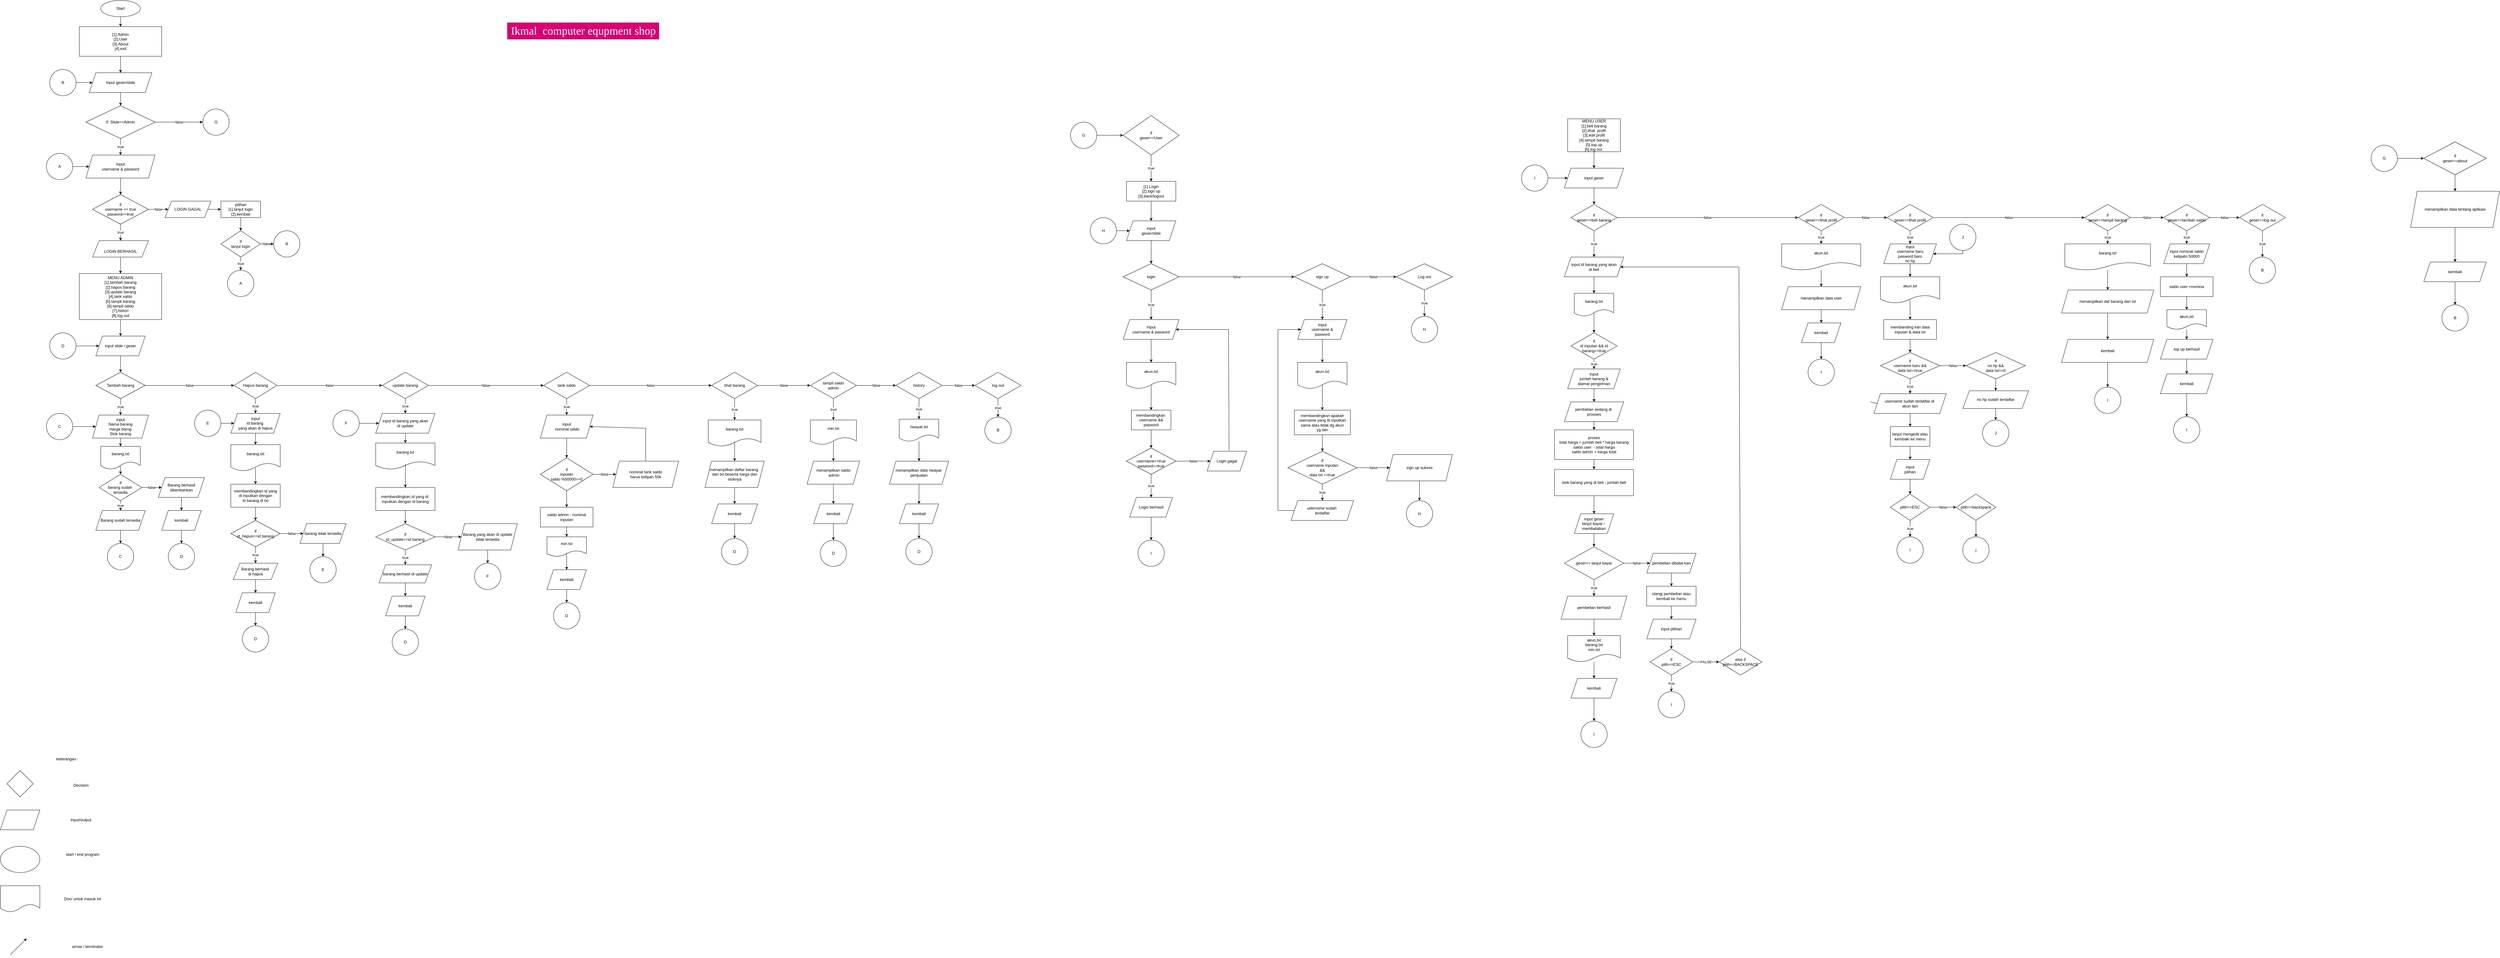 <mxfile version="22.1.18" type="device">
  <diagram name="Page-1" id="TDQ2eMi6KHhWb3wtRX1_">
    <mxGraphModel dx="2600" dy="1653" grid="1" gridSize="10" guides="1" tooltips="1" connect="1" arrows="1" fold="1" page="1" pageScale="1" pageWidth="850" pageHeight="1100" math="0" shadow="0">
      <root>
        <mxCell id="0" />
        <mxCell id="1" parent="0" />
        <mxCell id="paqW15brtSUN2Mb_paGf-8" value="" style="edgeStyle=orthogonalEdgeStyle;rounded=0;orthogonalLoop=1;jettySize=auto;html=1;" parent="1" source="paqW15brtSUN2Mb_paGf-1" target="paqW15brtSUN2Mb_paGf-5" edge="1">
          <mxGeometry relative="1" as="geometry" />
        </mxCell>
        <mxCell id="paqW15brtSUN2Mb_paGf-1" value="Start" style="ellipse;whiteSpace=wrap;html=1;" parent="1" vertex="1">
          <mxGeometry x="365" y="20" width="120" height="50" as="geometry" />
        </mxCell>
        <mxCell id="paqW15brtSUN2Mb_paGf-10" value="" style="edgeStyle=orthogonalEdgeStyle;rounded=0;orthogonalLoop=1;jettySize=auto;html=1;" parent="1" source="paqW15brtSUN2Mb_paGf-5" target="paqW15brtSUN2Mb_paGf-9" edge="1">
          <mxGeometry relative="1" as="geometry" />
        </mxCell>
        <mxCell id="paqW15brtSUN2Mb_paGf-5" value="[1].Admin&lt;br&gt;[2].User&lt;br&gt;[3].About&lt;br&gt;[4].exit" style="rounded=0;whiteSpace=wrap;html=1;" parent="1" vertex="1">
          <mxGeometry x="300" y="100" width="250" height="90" as="geometry" />
        </mxCell>
        <mxCell id="paqW15brtSUN2Mb_paGf-12" value="" style="edgeStyle=orthogonalEdgeStyle;rounded=0;orthogonalLoop=1;jettySize=auto;html=1;" parent="1" source="paqW15brtSUN2Mb_paGf-9" target="paqW15brtSUN2Mb_paGf-11" edge="1">
          <mxGeometry relative="1" as="geometry" />
        </mxCell>
        <mxCell id="paqW15brtSUN2Mb_paGf-9" value="Input geser/slide" style="shape=parallelogram;perimeter=parallelogramPerimeter;whiteSpace=wrap;html=1;fixedSize=1;rounded=0;" parent="1" vertex="1">
          <mxGeometry x="330" y="240" width="190" height="60" as="geometry" />
        </mxCell>
        <mxCell id="IfAnb5XecD7NZwfNkpiR-2" value="true" style="edgeStyle=orthogonalEdgeStyle;rounded=0;orthogonalLoop=1;jettySize=auto;html=1;" parent="1" source="paqW15brtSUN2Mb_paGf-11" target="IfAnb5XecD7NZwfNkpiR-1" edge="1">
          <mxGeometry relative="1" as="geometry" />
        </mxCell>
        <mxCell id="OILn-hf1S3y48HRKam9j-32" value="false" style="edgeStyle=orthogonalEdgeStyle;rounded=0;orthogonalLoop=1;jettySize=auto;html=1;" parent="1" source="paqW15brtSUN2Mb_paGf-11" target="OILn-hf1S3y48HRKam9j-31" edge="1">
          <mxGeometry relative="1" as="geometry" />
        </mxCell>
        <mxCell id="paqW15brtSUN2Mb_paGf-11" value="If&amp;nbsp; Slide==Admin" style="rhombus;whiteSpace=wrap;html=1;rounded=0;" parent="1" vertex="1">
          <mxGeometry x="320" y="340" width="210" height="100" as="geometry" />
        </mxCell>
        <mxCell id="IfAnb5XecD7NZwfNkpiR-4" value="" style="edgeStyle=orthogonalEdgeStyle;rounded=0;orthogonalLoop=1;jettySize=auto;html=1;" parent="1" source="IfAnb5XecD7NZwfNkpiR-1" target="IfAnb5XecD7NZwfNkpiR-3" edge="1">
          <mxGeometry relative="1" as="geometry" />
        </mxCell>
        <mxCell id="IfAnb5XecD7NZwfNkpiR-1" value="Input&lt;br&gt;username &amp;amp; pasword&lt;br&gt;" style="shape=parallelogram;perimeter=parallelogramPerimeter;whiteSpace=wrap;html=1;fixedSize=1;rounded=0;" parent="1" vertex="1">
          <mxGeometry x="320" y="490" width="210" height="70" as="geometry" />
        </mxCell>
        <mxCell id="IfAnb5XecD7NZwfNkpiR-8" value="true" style="edgeStyle=orthogonalEdgeStyle;rounded=0;orthogonalLoop=1;jettySize=auto;html=1;" parent="1" source="IfAnb5XecD7NZwfNkpiR-3" target="IfAnb5XecD7NZwfNkpiR-7" edge="1">
          <mxGeometry relative="1" as="geometry" />
        </mxCell>
        <mxCell id="IfAnb5XecD7NZwfNkpiR-10" value="false" style="edgeStyle=orthogonalEdgeStyle;rounded=0;orthogonalLoop=1;jettySize=auto;html=1;" parent="1" source="IfAnb5XecD7NZwfNkpiR-3" target="IfAnb5XecD7NZwfNkpiR-9" edge="1">
          <mxGeometry relative="1" as="geometry" />
        </mxCell>
        <mxCell id="IfAnb5XecD7NZwfNkpiR-3" value="if&lt;br&gt;username == true&lt;br&gt;pasword==true&lt;br&gt;" style="rhombus;whiteSpace=wrap;html=1;rounded=0;" parent="1" vertex="1">
          <mxGeometry x="340" y="610" width="170" height="90" as="geometry" />
        </mxCell>
        <mxCell id="IfAnb5XecD7NZwfNkpiR-24" value="" style="edgeStyle=orthogonalEdgeStyle;rounded=0;orthogonalLoop=1;jettySize=auto;html=1;" parent="1" source="IfAnb5XecD7NZwfNkpiR-7" target="IfAnb5XecD7NZwfNkpiR-23" edge="1">
          <mxGeometry relative="1" as="geometry" />
        </mxCell>
        <mxCell id="IfAnb5XecD7NZwfNkpiR-7" value="&lt;br&gt;LOGIN BERHASIL" style="shape=parallelogram;perimeter=parallelogramPerimeter;whiteSpace=wrap;html=1;fixedSize=1;rounded=0;" parent="1" vertex="1">
          <mxGeometry x="340" y="750" width="170" height="50" as="geometry" />
        </mxCell>
        <mxCell id="IfAnb5XecD7NZwfNkpiR-12" value="" style="edgeStyle=orthogonalEdgeStyle;rounded=0;orthogonalLoop=1;jettySize=auto;html=1;" parent="1" source="IfAnb5XecD7NZwfNkpiR-9" target="IfAnb5XecD7NZwfNkpiR-11" edge="1">
          <mxGeometry relative="1" as="geometry" />
        </mxCell>
        <mxCell id="IfAnb5XecD7NZwfNkpiR-9" value="LOGIN GAGAL" style="shape=parallelogram;perimeter=parallelogramPerimeter;whiteSpace=wrap;html=1;fixedSize=1;rounded=0;" parent="1" vertex="1">
          <mxGeometry x="560" y="630" width="140" height="50" as="geometry" />
        </mxCell>
        <mxCell id="IfAnb5XecD7NZwfNkpiR-14" value="" style="edgeStyle=orthogonalEdgeStyle;rounded=0;orthogonalLoop=1;jettySize=auto;html=1;" parent="1" source="IfAnb5XecD7NZwfNkpiR-11" target="IfAnb5XecD7NZwfNkpiR-13" edge="1">
          <mxGeometry relative="1" as="geometry" />
        </mxCell>
        <mxCell id="IfAnb5XecD7NZwfNkpiR-11" value="pilihan&lt;br&gt;[1].lanjut login&lt;br&gt;[2].kembali&lt;br&gt;" style="whiteSpace=wrap;html=1;rounded=0;" parent="1" vertex="1">
          <mxGeometry x="730" y="630" width="120" height="50" as="geometry" />
        </mxCell>
        <mxCell id="IfAnb5XecD7NZwfNkpiR-16" value="false" style="edgeStyle=orthogonalEdgeStyle;rounded=0;orthogonalLoop=1;jettySize=auto;html=1;" parent="1" source="IfAnb5XecD7NZwfNkpiR-13" target="IfAnb5XecD7NZwfNkpiR-15" edge="1">
          <mxGeometry relative="1" as="geometry" />
        </mxCell>
        <mxCell id="IfAnb5XecD7NZwfNkpiR-18" value="true" style="edgeStyle=orthogonalEdgeStyle;rounded=0;orthogonalLoop=1;jettySize=auto;html=1;" parent="1" source="IfAnb5XecD7NZwfNkpiR-13" target="IfAnb5XecD7NZwfNkpiR-17" edge="1">
          <mxGeometry relative="1" as="geometry" />
        </mxCell>
        <mxCell id="IfAnb5XecD7NZwfNkpiR-13" value="if&lt;br&gt;lanjut login&lt;br&gt;" style="rhombus;whiteSpace=wrap;html=1;rounded=0;" parent="1" vertex="1">
          <mxGeometry x="730" y="720" width="120" height="80" as="geometry" />
        </mxCell>
        <mxCell id="IfAnb5XecD7NZwfNkpiR-15" value="B" style="ellipse;whiteSpace=wrap;html=1;rounded=0;" parent="1" vertex="1">
          <mxGeometry x="890" y="720" width="80" height="80" as="geometry" />
        </mxCell>
        <mxCell id="IfAnb5XecD7NZwfNkpiR-17" value="A" style="ellipse;whiteSpace=wrap;html=1;rounded=0;" parent="1" vertex="1">
          <mxGeometry x="750" y="840" width="80" height="80" as="geometry" />
        </mxCell>
        <mxCell id="IfAnb5XecD7NZwfNkpiR-20" value="" style="edgeStyle=orthogonalEdgeStyle;rounded=0;orthogonalLoop=1;jettySize=auto;html=1;" parent="1" source="IfAnb5XecD7NZwfNkpiR-19" target="IfAnb5XecD7NZwfNkpiR-1" edge="1">
          <mxGeometry relative="1" as="geometry" />
        </mxCell>
        <mxCell id="IfAnb5XecD7NZwfNkpiR-19" value="A" style="ellipse;whiteSpace=wrap;html=1;" parent="1" vertex="1">
          <mxGeometry x="200" y="485" width="80" height="80" as="geometry" />
        </mxCell>
        <mxCell id="IfAnb5XecD7NZwfNkpiR-22" value="" style="edgeStyle=orthogonalEdgeStyle;rounded=0;orthogonalLoop=1;jettySize=auto;html=1;" parent="1" source="IfAnb5XecD7NZwfNkpiR-21" target="paqW15brtSUN2Mb_paGf-9" edge="1">
          <mxGeometry relative="1" as="geometry" />
        </mxCell>
        <mxCell id="IfAnb5XecD7NZwfNkpiR-21" value="B" style="ellipse;whiteSpace=wrap;html=1;" parent="1" vertex="1">
          <mxGeometry x="210" y="230" width="80" height="80" as="geometry" />
        </mxCell>
        <mxCell id="IfAnb5XecD7NZwfNkpiR-27" value="" style="edgeStyle=orthogonalEdgeStyle;rounded=0;orthogonalLoop=1;jettySize=auto;html=1;" parent="1" source="IfAnb5XecD7NZwfNkpiR-23" target="IfAnb5XecD7NZwfNkpiR-26" edge="1">
          <mxGeometry relative="1" as="geometry" />
        </mxCell>
        <mxCell id="IfAnb5XecD7NZwfNkpiR-23" value="MENU ADMIN&lt;br&gt;[1].tambah barang&lt;br&gt;[2].hapus barang&lt;br&gt;[3].update barang&lt;br&gt;[4].tarik saldo&lt;br&gt;[5].tampil barang&lt;br&gt;[6].tampil saldo&lt;br&gt;[7].histori&lt;br&gt;[8].log out" style="whiteSpace=wrap;html=1;rounded=0;" parent="1" vertex="1">
          <mxGeometry x="300" y="850" width="250" height="140" as="geometry" />
        </mxCell>
        <mxCell id="IfAnb5XecD7NZwfNkpiR-29" value="" style="edgeStyle=orthogonalEdgeStyle;rounded=0;orthogonalLoop=1;jettySize=auto;html=1;" parent="1" source="IfAnb5XecD7NZwfNkpiR-26" target="IfAnb5XecD7NZwfNkpiR-28" edge="1">
          <mxGeometry relative="1" as="geometry" />
        </mxCell>
        <mxCell id="IfAnb5XecD7NZwfNkpiR-26" value="input slide / geser" style="shape=parallelogram;perimeter=parallelogramPerimeter;whiteSpace=wrap;html=1;fixedSize=1;rounded=0;" parent="1" vertex="1">
          <mxGeometry x="350" y="1040" width="150" height="60" as="geometry" />
        </mxCell>
        <mxCell id="IfAnb5XecD7NZwfNkpiR-61" value="false" style="edgeStyle=orthogonalEdgeStyle;rounded=0;orthogonalLoop=1;jettySize=auto;html=1;" parent="1" source="IfAnb5XecD7NZwfNkpiR-28" target="IfAnb5XecD7NZwfNkpiR-60" edge="1">
          <mxGeometry relative="1" as="geometry" />
        </mxCell>
        <mxCell id="IfAnb5XecD7NZwfNkpiR-86" value="true" style="edgeStyle=orthogonalEdgeStyle;rounded=0;orthogonalLoop=1;jettySize=auto;html=1;" parent="1" source="IfAnb5XecD7NZwfNkpiR-28" target="IfAnb5XecD7NZwfNkpiR-30" edge="1">
          <mxGeometry relative="1" as="geometry" />
        </mxCell>
        <mxCell id="IfAnb5XecD7NZwfNkpiR-28" value="Tambah barang" style="rhombus;whiteSpace=wrap;html=1;rounded=0;" parent="1" vertex="1">
          <mxGeometry x="350" y="1150" width="150" height="80" as="geometry" />
        </mxCell>
        <mxCell id="IfAnb5XecD7NZwfNkpiR-35" value="" style="edgeStyle=orthogonalEdgeStyle;rounded=0;orthogonalLoop=1;jettySize=auto;html=1;" parent="1" source="IfAnb5XecD7NZwfNkpiR-30" target="IfAnb5XecD7NZwfNkpiR-34" edge="1">
          <mxGeometry relative="1" as="geometry" />
        </mxCell>
        <mxCell id="IfAnb5XecD7NZwfNkpiR-30" value="input&lt;br&gt;Nama barang&lt;br&gt;Harga barng&lt;br&gt;Stok barang" style="shape=parallelogram;perimeter=parallelogramPerimeter;whiteSpace=wrap;html=1;fixedSize=1;rounded=0;" parent="1" vertex="1">
          <mxGeometry x="340" y="1280" width="170" height="70" as="geometry" />
        </mxCell>
        <mxCell id="IfAnb5XecD7NZwfNkpiR-40" value="" style="edgeStyle=none;rounded=0;orthogonalLoop=1;jettySize=auto;html=1;" parent="1" source="IfAnb5XecD7NZwfNkpiR-34" target="IfAnb5XecD7NZwfNkpiR-36" edge="1">
          <mxGeometry relative="1" as="geometry" />
        </mxCell>
        <mxCell id="IfAnb5XecD7NZwfNkpiR-34" value="barang.txt" style="shape=document;whiteSpace=wrap;html=1;boundedLbl=1;rounded=0;size=0.333;" parent="1" vertex="1">
          <mxGeometry x="365" y="1375" width="120" height="70" as="geometry" />
        </mxCell>
        <mxCell id="IfAnb5XecD7NZwfNkpiR-46" value="true" style="edgeStyle=orthogonalEdgeStyle;rounded=0;orthogonalLoop=1;jettySize=auto;html=1;" parent="1" source="IfAnb5XecD7NZwfNkpiR-36" target="IfAnb5XecD7NZwfNkpiR-45" edge="1">
          <mxGeometry relative="1" as="geometry" />
        </mxCell>
        <mxCell id="IfAnb5XecD7NZwfNkpiR-57" value="false" style="edgeStyle=orthogonalEdgeStyle;rounded=0;orthogonalLoop=1;jettySize=auto;html=1;" parent="1" source="IfAnb5XecD7NZwfNkpiR-36" target="IfAnb5XecD7NZwfNkpiR-56" edge="1">
          <mxGeometry relative="1" as="geometry" />
        </mxCell>
        <mxCell id="IfAnb5XecD7NZwfNkpiR-36" value="if&lt;br&gt;barang sudah&amp;nbsp;&lt;br&gt;tersedia&lt;br&gt;" style="rhombus;whiteSpace=wrap;html=1;rounded=0;" parent="1" vertex="1">
          <mxGeometry x="360" y="1460" width="130" height="80" as="geometry" />
        </mxCell>
        <mxCell id="IfAnb5XecD7NZwfNkpiR-53" value="" style="edgeStyle=orthogonalEdgeStyle;rounded=0;orthogonalLoop=1;jettySize=auto;html=1;" parent="1" source="IfAnb5XecD7NZwfNkpiR-45" target="IfAnb5XecD7NZwfNkpiR-52" edge="1">
          <mxGeometry relative="1" as="geometry" />
        </mxCell>
        <mxCell id="IfAnb5XecD7NZwfNkpiR-45" value="Barang sudah tersedia" style="shape=parallelogram;perimeter=parallelogramPerimeter;whiteSpace=wrap;html=1;fixedSize=1;rounded=0;" parent="1" vertex="1">
          <mxGeometry x="350" y="1570" width="150" height="60" as="geometry" />
        </mxCell>
        <mxCell id="IfAnb5XecD7NZwfNkpiR-50" value="" style="edgeStyle=orthogonalEdgeStyle;rounded=0;orthogonalLoop=1;jettySize=auto;html=1;" parent="1" source="IfAnb5XecD7NZwfNkpiR-49" target="IfAnb5XecD7NZwfNkpiR-26" edge="1">
          <mxGeometry relative="1" as="geometry" />
        </mxCell>
        <mxCell id="IfAnb5XecD7NZwfNkpiR-49" value="D" style="ellipse;whiteSpace=wrap;html=1;" parent="1" vertex="1">
          <mxGeometry x="210" y="1030" width="80" height="80" as="geometry" />
        </mxCell>
        <mxCell id="IfAnb5XecD7NZwfNkpiR-52" value="C" style="ellipse;whiteSpace=wrap;html=1;rounded=0;" parent="1" vertex="1">
          <mxGeometry x="385" y="1670" width="80" height="80" as="geometry" />
        </mxCell>
        <mxCell id="IfAnb5XecD7NZwfNkpiR-55" value="" style="edgeStyle=orthogonalEdgeStyle;rounded=0;orthogonalLoop=1;jettySize=auto;html=1;" parent="1" source="IfAnb5XecD7NZwfNkpiR-54" target="IfAnb5XecD7NZwfNkpiR-30" edge="1">
          <mxGeometry relative="1" as="geometry" />
        </mxCell>
        <mxCell id="IfAnb5XecD7NZwfNkpiR-54" value="C" style="ellipse;whiteSpace=wrap;html=1;" parent="1" vertex="1">
          <mxGeometry x="200" y="1275" width="80" height="80" as="geometry" />
        </mxCell>
        <mxCell id="IfAnb5XecD7NZwfNkpiR-135" value="" style="edgeStyle=orthogonalEdgeStyle;rounded=0;orthogonalLoop=1;jettySize=auto;html=1;" parent="1" source="IfAnb5XecD7NZwfNkpiR-56" target="IfAnb5XecD7NZwfNkpiR-134" edge="1">
          <mxGeometry relative="1" as="geometry" />
        </mxCell>
        <mxCell id="IfAnb5XecD7NZwfNkpiR-56" value="Barang berhasil&lt;br&gt;ditambahkan" style="shape=parallelogram;perimeter=parallelogramPerimeter;whiteSpace=wrap;html=1;fixedSize=1;rounded=0;" parent="1" vertex="1">
          <mxGeometry x="540" y="1470" width="140" height="60" as="geometry" />
        </mxCell>
        <mxCell id="IfAnb5XecD7NZwfNkpiR-63" value="true" style="edgeStyle=orthogonalEdgeStyle;rounded=0;orthogonalLoop=1;jettySize=auto;html=1;" parent="1" source="IfAnb5XecD7NZwfNkpiR-60" target="IfAnb5XecD7NZwfNkpiR-62" edge="1">
          <mxGeometry relative="1" as="geometry" />
        </mxCell>
        <mxCell id="IfAnb5XecD7NZwfNkpiR-81" value="false" style="edgeStyle=orthogonalEdgeStyle;rounded=0;orthogonalLoop=1;jettySize=auto;html=1;" parent="1" source="IfAnb5XecD7NZwfNkpiR-60" target="IfAnb5XecD7NZwfNkpiR-80" edge="1">
          <mxGeometry relative="1" as="geometry" />
        </mxCell>
        <mxCell id="IfAnb5XecD7NZwfNkpiR-60" value="Hapus barang" style="rhombus;whiteSpace=wrap;html=1;rounded=0;" parent="1" vertex="1">
          <mxGeometry x="770" y="1150" width="130" height="80" as="geometry" />
        </mxCell>
        <mxCell id="IfAnb5XecD7NZwfNkpiR-65" value="" style="edgeStyle=orthogonalEdgeStyle;rounded=0;orthogonalLoop=1;jettySize=auto;html=1;" parent="1" source="IfAnb5XecD7NZwfNkpiR-62" target="IfAnb5XecD7NZwfNkpiR-64" edge="1">
          <mxGeometry relative="1" as="geometry" />
        </mxCell>
        <mxCell id="IfAnb5XecD7NZwfNkpiR-62" value="input&lt;br&gt;id barang&amp;nbsp;&lt;br&gt;yang akan di hapus" style="shape=parallelogram;perimeter=parallelogramPerimeter;whiteSpace=wrap;html=1;fixedSize=1;rounded=0;" parent="1" vertex="1">
          <mxGeometry x="760" y="1275" width="150" height="60" as="geometry" />
        </mxCell>
        <mxCell id="IfAnb5XecD7NZwfNkpiR-67" value="" style="edgeStyle=orthogonalEdgeStyle;rounded=0;orthogonalLoop=1;jettySize=auto;html=1;" parent="1" source="IfAnb5XecD7NZwfNkpiR-64" target="IfAnb5XecD7NZwfNkpiR-66" edge="1">
          <mxGeometry relative="1" as="geometry" />
        </mxCell>
        <mxCell id="IfAnb5XecD7NZwfNkpiR-64" value="barang.txt" style="shape=document;whiteSpace=wrap;html=1;boundedLbl=1;rounded=0;" parent="1" vertex="1">
          <mxGeometry x="760" y="1370" width="150" height="80" as="geometry" />
        </mxCell>
        <mxCell id="IfAnb5XecD7NZwfNkpiR-69" value="" style="edgeStyle=orthogonalEdgeStyle;rounded=0;orthogonalLoop=1;jettySize=auto;html=1;" parent="1" source="IfAnb5XecD7NZwfNkpiR-66" target="IfAnb5XecD7NZwfNkpiR-68" edge="1">
          <mxGeometry relative="1" as="geometry" />
        </mxCell>
        <mxCell id="IfAnb5XecD7NZwfNkpiR-66" value="membandingkan id yang&lt;br&gt;di inputkan dengan&lt;br&gt;id barang di txt" style="whiteSpace=wrap;html=1;rounded=0;" parent="1" vertex="1">
          <mxGeometry x="760" y="1490" width="150" height="70" as="geometry" />
        </mxCell>
        <mxCell id="IfAnb5XecD7NZwfNkpiR-71" value="true" style="edgeStyle=orthogonalEdgeStyle;rounded=0;orthogonalLoop=1;jettySize=auto;html=1;" parent="1" source="IfAnb5XecD7NZwfNkpiR-68" target="IfAnb5XecD7NZwfNkpiR-70" edge="1">
          <mxGeometry relative="1" as="geometry" />
        </mxCell>
        <mxCell id="IfAnb5XecD7NZwfNkpiR-75" value="false" style="edgeStyle=orthogonalEdgeStyle;rounded=0;orthogonalLoop=1;jettySize=auto;html=1;" parent="1" source="IfAnb5XecD7NZwfNkpiR-68" target="IfAnb5XecD7NZwfNkpiR-74" edge="1">
          <mxGeometry relative="1" as="geometry" />
        </mxCell>
        <mxCell id="IfAnb5XecD7NZwfNkpiR-68" value="if&lt;br&gt;id_hapus==id barang&lt;br&gt;" style="rhombus;whiteSpace=wrap;html=1;rounded=0;" parent="1" vertex="1">
          <mxGeometry x="760" y="1600" width="150" height="80" as="geometry" />
        </mxCell>
        <mxCell id="IfAnb5XecD7NZwfNkpiR-139" value="" style="edgeStyle=orthogonalEdgeStyle;rounded=0;orthogonalLoop=1;jettySize=auto;html=1;" parent="1" source="IfAnb5XecD7NZwfNkpiR-70" target="IfAnb5XecD7NZwfNkpiR-138" edge="1">
          <mxGeometry relative="1" as="geometry" />
        </mxCell>
        <mxCell id="IfAnb5XecD7NZwfNkpiR-70" value="Barang berhasil&amp;nbsp;&lt;br&gt;di hapus" style="shape=parallelogram;perimeter=parallelogramPerimeter;whiteSpace=wrap;html=1;fixedSize=1;rounded=0;" parent="1" vertex="1">
          <mxGeometry x="767.5" y="1730" width="135" height="50" as="geometry" />
        </mxCell>
        <mxCell id="IfAnb5XecD7NZwfNkpiR-77" value="" style="edgeStyle=orthogonalEdgeStyle;rounded=0;orthogonalLoop=1;jettySize=auto;html=1;" parent="1" source="IfAnb5XecD7NZwfNkpiR-74" target="IfAnb5XecD7NZwfNkpiR-76" edge="1">
          <mxGeometry relative="1" as="geometry" />
        </mxCell>
        <mxCell id="IfAnb5XecD7NZwfNkpiR-74" value="barang tidak tersedia" style="shape=parallelogram;perimeter=parallelogramPerimeter;whiteSpace=wrap;html=1;fixedSize=1;rounded=0;" parent="1" vertex="1">
          <mxGeometry x="970" y="1610" width="140" height="60" as="geometry" />
        </mxCell>
        <mxCell id="IfAnb5XecD7NZwfNkpiR-76" value="E" style="ellipse;whiteSpace=wrap;html=1;rounded=0;" parent="1" vertex="1">
          <mxGeometry x="1000" y="1710" width="80" height="80" as="geometry" />
        </mxCell>
        <mxCell id="IfAnb5XecD7NZwfNkpiR-79" value="" style="edgeStyle=orthogonalEdgeStyle;rounded=0;orthogonalLoop=1;jettySize=auto;html=1;" parent="1" source="IfAnb5XecD7NZwfNkpiR-78" target="IfAnb5XecD7NZwfNkpiR-62" edge="1">
          <mxGeometry relative="1" as="geometry" />
        </mxCell>
        <mxCell id="IfAnb5XecD7NZwfNkpiR-78" value="E" style="ellipse;whiteSpace=wrap;html=1;" parent="1" vertex="1">
          <mxGeometry x="650" y="1265" width="80" height="80" as="geometry" />
        </mxCell>
        <mxCell id="IfAnb5XecD7NZwfNkpiR-83" value="true" style="edgeStyle=orthogonalEdgeStyle;rounded=0;orthogonalLoop=1;jettySize=auto;html=1;" parent="1" source="IfAnb5XecD7NZwfNkpiR-80" target="IfAnb5XecD7NZwfNkpiR-82" edge="1">
          <mxGeometry relative="1" as="geometry" />
        </mxCell>
        <mxCell id="IfAnb5XecD7NZwfNkpiR-101" value="false" style="edgeStyle=orthogonalEdgeStyle;rounded=0;orthogonalLoop=1;jettySize=auto;html=1;" parent="1" source="IfAnb5XecD7NZwfNkpiR-80" target="IfAnb5XecD7NZwfNkpiR-100" edge="1">
          <mxGeometry relative="1" as="geometry" />
        </mxCell>
        <mxCell id="IfAnb5XecD7NZwfNkpiR-80" value="update barang" style="rhombus;whiteSpace=wrap;html=1;rounded=0;" parent="1" vertex="1">
          <mxGeometry x="1220" y="1150" width="140" height="80" as="geometry" />
        </mxCell>
        <mxCell id="IfAnb5XecD7NZwfNkpiR-89" value="" style="edgeStyle=orthogonalEdgeStyle;rounded=0;orthogonalLoop=1;jettySize=auto;html=1;" parent="1" source="IfAnb5XecD7NZwfNkpiR-82" target="IfAnb5XecD7NZwfNkpiR-88" edge="1">
          <mxGeometry relative="1" as="geometry" />
        </mxCell>
        <mxCell id="IfAnb5XecD7NZwfNkpiR-82" value="input id barang yang akan&lt;br&gt;di update" style="shape=parallelogram;perimeter=parallelogramPerimeter;whiteSpace=wrap;html=1;fixedSize=1;rounded=0;" parent="1" vertex="1">
          <mxGeometry x="1200" y="1275" width="180" height="60" as="geometry" />
        </mxCell>
        <mxCell id="IfAnb5XecD7NZwfNkpiR-91" value="" style="edgeStyle=orthogonalEdgeStyle;rounded=0;orthogonalLoop=1;jettySize=auto;html=1;" parent="1" source="IfAnb5XecD7NZwfNkpiR-88" target="IfAnb5XecD7NZwfNkpiR-90" edge="1">
          <mxGeometry relative="1" as="geometry" />
        </mxCell>
        <mxCell id="IfAnb5XecD7NZwfNkpiR-88" value="barang.txt" style="shape=document;whiteSpace=wrap;html=1;boundedLbl=1;rounded=0;" parent="1" vertex="1">
          <mxGeometry x="1200" y="1365" width="180" height="80" as="geometry" />
        </mxCell>
        <mxCell id="IfAnb5XecD7NZwfNkpiR-93" value="" style="edgeStyle=orthogonalEdgeStyle;rounded=0;orthogonalLoop=1;jettySize=auto;html=1;" parent="1" source="IfAnb5XecD7NZwfNkpiR-90" target="IfAnb5XecD7NZwfNkpiR-92" edge="1">
          <mxGeometry relative="1" as="geometry" />
        </mxCell>
        <mxCell id="IfAnb5XecD7NZwfNkpiR-90" value="membandingkan id yang di&amp;nbsp;&lt;br&gt;inputkan dengan id barang" style="whiteSpace=wrap;html=1;rounded=0;" parent="1" vertex="1">
          <mxGeometry x="1200" y="1500" width="180" height="70" as="geometry" />
        </mxCell>
        <mxCell id="IfAnb5XecD7NZwfNkpiR-97" value="true" style="edgeStyle=orthogonalEdgeStyle;rounded=0;orthogonalLoop=1;jettySize=auto;html=1;" parent="1" source="IfAnb5XecD7NZwfNkpiR-92" target="IfAnb5XecD7NZwfNkpiR-96" edge="1">
          <mxGeometry relative="1" as="geometry" />
        </mxCell>
        <mxCell id="IfAnb5XecD7NZwfNkpiR-103" value="false" style="edgeStyle=orthogonalEdgeStyle;rounded=0;orthogonalLoop=1;jettySize=auto;html=1;" parent="1" source="IfAnb5XecD7NZwfNkpiR-92" target="IfAnb5XecD7NZwfNkpiR-102" edge="1">
          <mxGeometry relative="1" as="geometry" />
        </mxCell>
        <mxCell id="IfAnb5XecD7NZwfNkpiR-92" value="if&lt;br&gt;id_update==id barang&lt;br&gt;" style="rhombus;whiteSpace=wrap;html=1;rounded=0;" parent="1" vertex="1">
          <mxGeometry x="1200" y="1610" width="180" height="80" as="geometry" />
        </mxCell>
        <mxCell id="IfAnb5XecD7NZwfNkpiR-143" value="" style="edgeStyle=orthogonalEdgeStyle;rounded=0;orthogonalLoop=1;jettySize=auto;html=1;" parent="1" source="IfAnb5XecD7NZwfNkpiR-96" target="IfAnb5XecD7NZwfNkpiR-142" edge="1">
          <mxGeometry relative="1" as="geometry" />
        </mxCell>
        <mxCell id="IfAnb5XecD7NZwfNkpiR-96" value="barang berhasil di update&lt;br&gt;" style="shape=parallelogram;perimeter=parallelogramPerimeter;whiteSpace=wrap;html=1;fixedSize=1;rounded=0;" parent="1" vertex="1">
          <mxGeometry x="1210" y="1735" width="160" height="55" as="geometry" />
        </mxCell>
        <mxCell id="IfAnb5XecD7NZwfNkpiR-109" value="true" style="edgeStyle=orthogonalEdgeStyle;rounded=0;orthogonalLoop=1;jettySize=auto;html=1;" parent="1" source="IfAnb5XecD7NZwfNkpiR-100" target="IfAnb5XecD7NZwfNkpiR-108" edge="1">
          <mxGeometry relative="1" as="geometry" />
        </mxCell>
        <mxCell id="IfAnb5XecD7NZwfNkpiR-131" value="false" style="edgeStyle=orthogonalEdgeStyle;rounded=0;orthogonalLoop=1;jettySize=auto;html=1;" parent="1" source="IfAnb5XecD7NZwfNkpiR-100" target="IfAnb5XecD7NZwfNkpiR-130" edge="1">
          <mxGeometry relative="1" as="geometry" />
        </mxCell>
        <mxCell id="IfAnb5XecD7NZwfNkpiR-100" value="tarik saldo" style="rhombus;whiteSpace=wrap;html=1;rounded=0;" parent="1" vertex="1">
          <mxGeometry x="1710" y="1150" width="140" height="80" as="geometry" />
        </mxCell>
        <mxCell id="IfAnb5XecD7NZwfNkpiR-105" value="" style="edgeStyle=orthogonalEdgeStyle;rounded=0;orthogonalLoop=1;jettySize=auto;html=1;" parent="1" source="IfAnb5XecD7NZwfNkpiR-102" target="IfAnb5XecD7NZwfNkpiR-104" edge="1">
          <mxGeometry relative="1" as="geometry" />
        </mxCell>
        <mxCell id="IfAnb5XecD7NZwfNkpiR-102" value="Barang yang akan di update tidak tersedia" style="shape=parallelogram;perimeter=parallelogramPerimeter;whiteSpace=wrap;html=1;fixedSize=1;rounded=0;" parent="1" vertex="1">
          <mxGeometry x="1450" y="1610" width="180" height="80" as="geometry" />
        </mxCell>
        <mxCell id="IfAnb5XecD7NZwfNkpiR-104" value="F" style="ellipse;whiteSpace=wrap;html=1;rounded=0;" parent="1" vertex="1">
          <mxGeometry x="1500" y="1730" width="80" height="80" as="geometry" />
        </mxCell>
        <mxCell id="IfAnb5XecD7NZwfNkpiR-107" value="" style="edgeStyle=orthogonalEdgeStyle;rounded=0;orthogonalLoop=1;jettySize=auto;html=1;" parent="1" source="IfAnb5XecD7NZwfNkpiR-106" target="IfAnb5XecD7NZwfNkpiR-82" edge="1">
          <mxGeometry relative="1" as="geometry" />
        </mxCell>
        <mxCell id="IfAnb5XecD7NZwfNkpiR-106" value="F" style="ellipse;whiteSpace=wrap;html=1;" parent="1" vertex="1">
          <mxGeometry x="1070" y="1265" width="80" height="80" as="geometry" />
        </mxCell>
        <mxCell id="IfAnb5XecD7NZwfNkpiR-112" value="" style="edgeStyle=orthogonalEdgeStyle;rounded=0;orthogonalLoop=1;jettySize=auto;html=1;" parent="1" source="IfAnb5XecD7NZwfNkpiR-108" target="IfAnb5XecD7NZwfNkpiR-111" edge="1">
          <mxGeometry relative="1" as="geometry" />
        </mxCell>
        <mxCell id="IfAnb5XecD7NZwfNkpiR-108" value="input&lt;br&gt;&amp;nbsp;nominal saldo" style="shape=parallelogram;perimeter=parallelogramPerimeter;whiteSpace=wrap;html=1;fixedSize=1;rounded=0;" parent="1" vertex="1">
          <mxGeometry x="1700" y="1280" width="160" height="70" as="geometry" />
        </mxCell>
        <mxCell id="IfAnb5XecD7NZwfNkpiR-119" value="false" style="edgeStyle=orthogonalEdgeStyle;rounded=0;orthogonalLoop=1;jettySize=auto;html=1;" parent="1" source="IfAnb5XecD7NZwfNkpiR-111" target="IfAnb5XecD7NZwfNkpiR-118" edge="1">
          <mxGeometry relative="1" as="geometry" />
        </mxCell>
        <mxCell id="IfAnb5XecD7NZwfNkpiR-147" value="" style="edgeStyle=orthogonalEdgeStyle;rounded=0;orthogonalLoop=1;jettySize=auto;html=1;" parent="1" source="IfAnb5XecD7NZwfNkpiR-111" target="IfAnb5XecD7NZwfNkpiR-146" edge="1">
          <mxGeometry relative="1" as="geometry" />
        </mxCell>
        <mxCell id="IfAnb5XecD7NZwfNkpiR-111" value="if&lt;br&gt;inputan &lt;br&gt;saldo %50000==0" style="rhombus;whiteSpace=wrap;html=1;rounded=0;" parent="1" vertex="1">
          <mxGeometry x="1700" y="1410" width="160" height="100" as="geometry" />
        </mxCell>
        <mxCell id="IfAnb5XecD7NZwfNkpiR-118" value="nominal tarik saldo&lt;br&gt;harus kelipan 50k" style="shape=parallelogram;perimeter=parallelogramPerimeter;whiteSpace=wrap;html=1;fixedSize=1;rounded=0;" parent="1" vertex="1">
          <mxGeometry x="1920" y="1420" width="200" height="80" as="geometry" />
        </mxCell>
        <mxCell id="IfAnb5XecD7NZwfNkpiR-122" value="" style="endArrow=none;html=1;rounded=0;exitX=0.5;exitY=0;exitDx=0;exitDy=0;" parent="1" source="IfAnb5XecD7NZwfNkpiR-118" edge="1">
          <mxGeometry width="50" height="50" relative="1" as="geometry">
            <mxPoint x="2020" y="1410" as="sourcePoint" />
            <mxPoint x="2020" y="1320" as="targetPoint" />
          </mxGeometry>
        </mxCell>
        <mxCell id="IfAnb5XecD7NZwfNkpiR-123" value="" style="endArrow=classic;html=1;rounded=0;entryX=1;entryY=0.5;entryDx=0;entryDy=0;" parent="1" target="IfAnb5XecD7NZwfNkpiR-108" edge="1">
          <mxGeometry width="50" height="50" relative="1" as="geometry">
            <mxPoint x="2020" y="1320" as="sourcePoint" />
            <mxPoint x="1980" y="1280" as="targetPoint" />
          </mxGeometry>
        </mxCell>
        <mxCell id="IfAnb5XecD7NZwfNkpiR-126" value="" style="endArrow=none;html=1;rounded=0;" parent="1" edge="1">
          <mxGeometry width="50" height="50" relative="1" as="geometry">
            <mxPoint x="1290" y="1470" as="sourcePoint" />
            <mxPoint x="1290" y="1430" as="targetPoint" />
          </mxGeometry>
        </mxCell>
        <mxCell id="IfAnb5XecD7NZwfNkpiR-127" value="" style="endArrow=none;html=1;rounded=0;entryX=0.5;entryY=0.872;entryDx=0;entryDy=0;entryPerimeter=0;" parent="1" target="IfAnb5XecD7NZwfNkpiR-64" edge="1">
          <mxGeometry width="50" height="50" relative="1" as="geometry">
            <mxPoint x="835" y="1480" as="sourcePoint" />
            <mxPoint x="950" y="1430" as="targetPoint" />
          </mxGeometry>
        </mxCell>
        <mxCell id="IfAnb5XecD7NZwfNkpiR-128" value="" style="endArrow=none;html=1;rounded=0;entryX=0.492;entryY=0.847;entryDx=0;entryDy=0;entryPerimeter=0;" parent="1" target="IfAnb5XecD7NZwfNkpiR-34" edge="1">
          <mxGeometry width="50" height="50" relative="1" as="geometry">
            <mxPoint x="425" y="1450" as="sourcePoint" />
            <mxPoint x="360" y="1460" as="targetPoint" />
          </mxGeometry>
        </mxCell>
        <mxCell id="IfAnb5XecD7NZwfNkpiR-156" value="true" style="edgeStyle=orthogonalEdgeStyle;rounded=0;orthogonalLoop=1;jettySize=auto;html=1;" parent="1" source="IfAnb5XecD7NZwfNkpiR-130" target="IfAnb5XecD7NZwfNkpiR-155" edge="1">
          <mxGeometry relative="1" as="geometry" />
        </mxCell>
        <mxCell id="OILn-hf1S3y48HRKam9j-2" value="false" style="edgeStyle=orthogonalEdgeStyle;rounded=0;orthogonalLoop=1;jettySize=auto;html=1;" parent="1" source="IfAnb5XecD7NZwfNkpiR-130" target="OILn-hf1S3y48HRKam9j-1" edge="1">
          <mxGeometry relative="1" as="geometry" />
        </mxCell>
        <mxCell id="IfAnb5XecD7NZwfNkpiR-130" value="lihat barang" style="rhombus;whiteSpace=wrap;html=1;rounded=0;" parent="1" vertex="1">
          <mxGeometry x="2220" y="1150" width="140" height="80" as="geometry" />
        </mxCell>
        <mxCell id="IfAnb5XecD7NZwfNkpiR-137" value="" style="edgeStyle=orthogonalEdgeStyle;rounded=0;orthogonalLoop=1;jettySize=auto;html=1;" parent="1" source="IfAnb5XecD7NZwfNkpiR-134" target="IfAnb5XecD7NZwfNkpiR-136" edge="1">
          <mxGeometry relative="1" as="geometry" />
        </mxCell>
        <mxCell id="IfAnb5XecD7NZwfNkpiR-134" value="kembali" style="shape=parallelogram;perimeter=parallelogramPerimeter;whiteSpace=wrap;html=1;fixedSize=1;rounded=0;" parent="1" vertex="1">
          <mxGeometry x="550" y="1570" width="120" height="60" as="geometry" />
        </mxCell>
        <mxCell id="IfAnb5XecD7NZwfNkpiR-136" value="D" style="ellipse;whiteSpace=wrap;html=1;rounded=0;" parent="1" vertex="1">
          <mxGeometry x="570" y="1670" width="80" height="80" as="geometry" />
        </mxCell>
        <mxCell id="IfAnb5XecD7NZwfNkpiR-141" value="" style="edgeStyle=orthogonalEdgeStyle;rounded=0;orthogonalLoop=1;jettySize=auto;html=1;" parent="1" source="IfAnb5XecD7NZwfNkpiR-138" target="IfAnb5XecD7NZwfNkpiR-140" edge="1">
          <mxGeometry relative="1" as="geometry" />
        </mxCell>
        <mxCell id="IfAnb5XecD7NZwfNkpiR-138" value="kembali" style="shape=parallelogram;perimeter=parallelogramPerimeter;whiteSpace=wrap;html=1;fixedSize=1;rounded=0;" parent="1" vertex="1">
          <mxGeometry x="775" y="1820" width="120" height="60" as="geometry" />
        </mxCell>
        <mxCell id="IfAnb5XecD7NZwfNkpiR-140" value="D" style="ellipse;whiteSpace=wrap;html=1;rounded=0;" parent="1" vertex="1">
          <mxGeometry x="795" y="1920" width="80" height="80" as="geometry" />
        </mxCell>
        <mxCell id="IfAnb5XecD7NZwfNkpiR-145" value="" style="edgeStyle=orthogonalEdgeStyle;rounded=0;orthogonalLoop=1;jettySize=auto;html=1;" parent="1" source="IfAnb5XecD7NZwfNkpiR-142" target="IfAnb5XecD7NZwfNkpiR-144" edge="1">
          <mxGeometry relative="1" as="geometry" />
        </mxCell>
        <mxCell id="IfAnb5XecD7NZwfNkpiR-142" value="kembali" style="shape=parallelogram;perimeter=parallelogramPerimeter;whiteSpace=wrap;html=1;fixedSize=1;rounded=0;" parent="1" vertex="1">
          <mxGeometry x="1230" y="1830" width="120" height="60" as="geometry" />
        </mxCell>
        <mxCell id="IfAnb5XecD7NZwfNkpiR-144" value="D" style="ellipse;whiteSpace=wrap;html=1;rounded=0;" parent="1" vertex="1">
          <mxGeometry x="1250" y="1930" width="80" height="80" as="geometry" />
        </mxCell>
        <mxCell id="IfAnb5XecD7NZwfNkpiR-149" value="" style="edgeStyle=orthogonalEdgeStyle;rounded=0;orthogonalLoop=1;jettySize=auto;html=1;" parent="1" source="IfAnb5XecD7NZwfNkpiR-146" target="IfAnb5XecD7NZwfNkpiR-148" edge="1">
          <mxGeometry relative="1" as="geometry" />
        </mxCell>
        <mxCell id="IfAnb5XecD7NZwfNkpiR-146" value="saldo admin - nominal inputan" style="whiteSpace=wrap;html=1;rounded=0;" parent="1" vertex="1">
          <mxGeometry x="1700" y="1560" width="160" height="60" as="geometry" />
        </mxCell>
        <mxCell id="IfAnb5XecD7NZwfNkpiR-151" value="" style="edgeStyle=orthogonalEdgeStyle;rounded=0;orthogonalLoop=1;jettySize=auto;html=1;" parent="1" source="IfAnb5XecD7NZwfNkpiR-148" target="IfAnb5XecD7NZwfNkpiR-150" edge="1">
          <mxGeometry relative="1" as="geometry" />
        </mxCell>
        <mxCell id="IfAnb5XecD7NZwfNkpiR-148" value="min.txt" style="shape=document;whiteSpace=wrap;html=1;boundedLbl=1;rounded=0;" parent="1" vertex="1">
          <mxGeometry x="1720" y="1650" width="120" height="60" as="geometry" />
        </mxCell>
        <mxCell id="IfAnb5XecD7NZwfNkpiR-154" value="" style="edgeStyle=orthogonalEdgeStyle;rounded=0;orthogonalLoop=1;jettySize=auto;html=1;" parent="1" source="IfAnb5XecD7NZwfNkpiR-150" target="IfAnb5XecD7NZwfNkpiR-153" edge="1">
          <mxGeometry relative="1" as="geometry" />
        </mxCell>
        <mxCell id="IfAnb5XecD7NZwfNkpiR-150" value="kembali" style="shape=parallelogram;perimeter=parallelogramPerimeter;whiteSpace=wrap;html=1;fixedSize=1;rounded=0;" parent="1" vertex="1">
          <mxGeometry x="1720" y="1750" width="120" height="60" as="geometry" />
        </mxCell>
        <mxCell id="IfAnb5XecD7NZwfNkpiR-152" value="" style="endArrow=none;html=1;rounded=0;entryX=0.498;entryY=0.85;entryDx=0;entryDy=0;entryPerimeter=0;" parent="1" target="IfAnb5XecD7NZwfNkpiR-148" edge="1">
          <mxGeometry width="50" height="50" relative="1" as="geometry">
            <mxPoint x="1780" y="1710" as="sourcePoint" />
            <mxPoint x="1770" y="1680" as="targetPoint" />
          </mxGeometry>
        </mxCell>
        <mxCell id="IfAnb5XecD7NZwfNkpiR-153" value="D" style="ellipse;whiteSpace=wrap;html=1;rounded=0;" parent="1" vertex="1">
          <mxGeometry x="1740" y="1850" width="80" height="80" as="geometry" />
        </mxCell>
        <mxCell id="IfAnb5XecD7NZwfNkpiR-158" value="" style="edgeStyle=orthogonalEdgeStyle;rounded=0;orthogonalLoop=1;jettySize=auto;html=1;" parent="1" source="IfAnb5XecD7NZwfNkpiR-155" target="IfAnb5XecD7NZwfNkpiR-157" edge="1">
          <mxGeometry relative="1" as="geometry" />
        </mxCell>
        <mxCell id="IfAnb5XecD7NZwfNkpiR-155" value="barang.txt" style="shape=document;whiteSpace=wrap;html=1;boundedLbl=1;rounded=0;" parent="1" vertex="1">
          <mxGeometry x="2210" y="1295" width="160" height="80" as="geometry" />
        </mxCell>
        <mxCell id="IfAnb5XecD7NZwfNkpiR-160" value="" style="edgeStyle=orthogonalEdgeStyle;rounded=0;orthogonalLoop=1;jettySize=auto;html=1;" parent="1" source="IfAnb5XecD7NZwfNkpiR-157" target="IfAnb5XecD7NZwfNkpiR-159" edge="1">
          <mxGeometry relative="1" as="geometry" />
        </mxCell>
        <mxCell id="IfAnb5XecD7NZwfNkpiR-157" value="menampilkan daftar barang&amp;nbsp;&lt;br&gt;dari txt beserta harga dan&lt;br&gt;stoknya" style="shape=parallelogram;perimeter=parallelogramPerimeter;whiteSpace=wrap;html=1;fixedSize=1;rounded=0;" parent="1" vertex="1">
          <mxGeometry x="2200" y="1420" width="180" height="80" as="geometry" />
        </mxCell>
        <mxCell id="IfAnb5XecD7NZwfNkpiR-162" value="" style="edgeStyle=orthogonalEdgeStyle;rounded=0;orthogonalLoop=1;jettySize=auto;html=1;" parent="1" source="IfAnb5XecD7NZwfNkpiR-159" target="IfAnb5XecD7NZwfNkpiR-161" edge="1">
          <mxGeometry relative="1" as="geometry" />
        </mxCell>
        <mxCell id="IfAnb5XecD7NZwfNkpiR-159" value="kembali" style="shape=parallelogram;perimeter=parallelogramPerimeter;whiteSpace=wrap;html=1;fixedSize=1;rounded=0;" parent="1" vertex="1">
          <mxGeometry x="2220" y="1550" width="140" height="60" as="geometry" />
        </mxCell>
        <mxCell id="IfAnb5XecD7NZwfNkpiR-161" value="D" style="ellipse;whiteSpace=wrap;html=1;rounded=0;" parent="1" vertex="1">
          <mxGeometry x="2250" y="1655" width="80" height="80" as="geometry" />
        </mxCell>
        <mxCell id="OILn-hf1S3y48HRKam9j-4" value="true" style="edgeStyle=orthogonalEdgeStyle;rounded=0;orthogonalLoop=1;jettySize=auto;html=1;" parent="1" source="OILn-hf1S3y48HRKam9j-1" target="OILn-hf1S3y48HRKam9j-3" edge="1">
          <mxGeometry relative="1" as="geometry" />
        </mxCell>
        <mxCell id="OILn-hf1S3y48HRKam9j-16" value="false" style="edgeStyle=orthogonalEdgeStyle;rounded=0;orthogonalLoop=1;jettySize=auto;html=1;" parent="1" source="OILn-hf1S3y48HRKam9j-1" target="OILn-hf1S3y48HRKam9j-15" edge="1">
          <mxGeometry relative="1" as="geometry" />
        </mxCell>
        <mxCell id="OILn-hf1S3y48HRKam9j-1" value="tampil saldo&lt;br&gt;admin" style="rhombus;whiteSpace=wrap;html=1;rounded=0;" parent="1" vertex="1">
          <mxGeometry x="2520" y="1150" width="140" height="80" as="geometry" />
        </mxCell>
        <mxCell id="OILn-hf1S3y48HRKam9j-6" value="" style="edgeStyle=orthogonalEdgeStyle;rounded=0;orthogonalLoop=1;jettySize=auto;html=1;" parent="1" source="OILn-hf1S3y48HRKam9j-3" target="OILn-hf1S3y48HRKam9j-5" edge="1">
          <mxGeometry relative="1" as="geometry" />
        </mxCell>
        <mxCell id="OILn-hf1S3y48HRKam9j-3" value="min.txt" style="shape=document;whiteSpace=wrap;html=1;boundedLbl=1;rounded=0;" parent="1" vertex="1">
          <mxGeometry x="2520" y="1295" width="140" height="75" as="geometry" />
        </mxCell>
        <mxCell id="OILn-hf1S3y48HRKam9j-12" value="" style="edgeStyle=orthogonalEdgeStyle;rounded=0;orthogonalLoop=1;jettySize=auto;html=1;" parent="1" source="OILn-hf1S3y48HRKam9j-5" target="OILn-hf1S3y48HRKam9j-11" edge="1">
          <mxGeometry relative="1" as="geometry" />
        </mxCell>
        <mxCell id="OILn-hf1S3y48HRKam9j-5" value="menampilkan saldo&lt;br&gt;&amp;nbsp;admin" style="shape=parallelogram;perimeter=parallelogramPerimeter;whiteSpace=wrap;html=1;fixedSize=1;rounded=0;" parent="1" vertex="1">
          <mxGeometry x="2510" y="1420" width="160" height="70" as="geometry" />
        </mxCell>
        <mxCell id="OILn-hf1S3y48HRKam9j-7" value="" style="endArrow=none;html=1;rounded=0;entryX=0.502;entryY=0.848;entryDx=0;entryDy=0;entryPerimeter=0;" parent="1" target="IfAnb5XecD7NZwfNkpiR-155" edge="1">
          <mxGeometry width="50" height="50" relative="1" as="geometry">
            <mxPoint x="2290" y="1380" as="sourcePoint" />
            <mxPoint x="2360" y="1370" as="targetPoint" />
          </mxGeometry>
        </mxCell>
        <mxCell id="OILn-hf1S3y48HRKam9j-8" value="" style="endArrow=none;html=1;rounded=0;entryX=0.502;entryY=0.849;entryDx=0;entryDy=0;entryPerimeter=0;" parent="1" target="OILn-hf1S3y48HRKam9j-3" edge="1">
          <mxGeometry width="50" height="50" relative="1" as="geometry">
            <mxPoint x="2590" y="1370" as="sourcePoint" />
            <mxPoint x="2600" y="1360" as="targetPoint" />
          </mxGeometry>
        </mxCell>
        <mxCell id="OILn-hf1S3y48HRKam9j-14" value="" style="edgeStyle=orthogonalEdgeStyle;rounded=0;orthogonalLoop=1;jettySize=auto;html=1;" parent="1" source="OILn-hf1S3y48HRKam9j-11" target="OILn-hf1S3y48HRKam9j-13" edge="1">
          <mxGeometry relative="1" as="geometry" />
        </mxCell>
        <mxCell id="OILn-hf1S3y48HRKam9j-11" value="kembali" style="shape=parallelogram;perimeter=parallelogramPerimeter;whiteSpace=wrap;html=1;fixedSize=1;rounded=0;" parent="1" vertex="1">
          <mxGeometry x="2530" y="1550" width="120" height="60" as="geometry" />
        </mxCell>
        <mxCell id="OILn-hf1S3y48HRKam9j-13" value="D" style="ellipse;whiteSpace=wrap;html=1;rounded=0;" parent="1" vertex="1">
          <mxGeometry x="2550" y="1660" width="80" height="80" as="geometry" />
        </mxCell>
        <mxCell id="OILn-hf1S3y48HRKam9j-18" value="true" style="edgeStyle=orthogonalEdgeStyle;rounded=0;orthogonalLoop=1;jettySize=auto;html=1;" parent="1" source="OILn-hf1S3y48HRKam9j-15" target="OILn-hf1S3y48HRKam9j-17" edge="1">
          <mxGeometry relative="1" as="geometry" />
        </mxCell>
        <mxCell id="OILn-hf1S3y48HRKam9j-28" value="false" style="edgeStyle=orthogonalEdgeStyle;rounded=0;orthogonalLoop=1;jettySize=auto;html=1;" parent="1" source="OILn-hf1S3y48HRKam9j-15" target="OILn-hf1S3y48HRKam9j-27" edge="1">
          <mxGeometry relative="1" as="geometry" />
        </mxCell>
        <mxCell id="OILn-hf1S3y48HRKam9j-15" value="history" style="rhombus;whiteSpace=wrap;html=1;rounded=0;" parent="1" vertex="1">
          <mxGeometry x="2780" y="1150" width="140" height="80" as="geometry" />
        </mxCell>
        <mxCell id="OILn-hf1S3y48HRKam9j-22" value="" style="edgeStyle=orthogonalEdgeStyle;rounded=0;orthogonalLoop=1;jettySize=auto;html=1;" parent="1" source="OILn-hf1S3y48HRKam9j-17" target="OILn-hf1S3y48HRKam9j-21" edge="1">
          <mxGeometry relative="1" as="geometry" />
        </mxCell>
        <mxCell id="OILn-hf1S3y48HRKam9j-17" value="riwayat.txt" style="shape=document;whiteSpace=wrap;html=1;boundedLbl=1;rounded=0;" parent="1" vertex="1">
          <mxGeometry x="2790" y="1292.5" width="120" height="67.5" as="geometry" />
        </mxCell>
        <mxCell id="OILn-hf1S3y48HRKam9j-24" value="" style="edgeStyle=orthogonalEdgeStyle;rounded=0;orthogonalLoop=1;jettySize=auto;html=1;" parent="1" source="OILn-hf1S3y48HRKam9j-21" target="OILn-hf1S3y48HRKam9j-23" edge="1">
          <mxGeometry relative="1" as="geometry" />
        </mxCell>
        <mxCell id="OILn-hf1S3y48HRKam9j-21" value="menampilkan data riwayat&amp;nbsp;&lt;br&gt;penjualan" style="shape=parallelogram;perimeter=parallelogramPerimeter;whiteSpace=wrap;html=1;fixedSize=1;rounded=0;" parent="1" vertex="1">
          <mxGeometry x="2760" y="1420" width="180" height="70" as="geometry" />
        </mxCell>
        <mxCell id="OILn-hf1S3y48HRKam9j-26" value="" style="edgeStyle=orthogonalEdgeStyle;rounded=0;orthogonalLoop=1;jettySize=auto;html=1;" parent="1" source="OILn-hf1S3y48HRKam9j-23" target="OILn-hf1S3y48HRKam9j-25" edge="1">
          <mxGeometry relative="1" as="geometry" />
        </mxCell>
        <mxCell id="OILn-hf1S3y48HRKam9j-23" value="kembali" style="shape=parallelogram;perimeter=parallelogramPerimeter;whiteSpace=wrap;html=1;fixedSize=1;rounded=0;" parent="1" vertex="1">
          <mxGeometry x="2790" y="1550" width="120" height="60" as="geometry" />
        </mxCell>
        <mxCell id="OILn-hf1S3y48HRKam9j-25" value="D" style="ellipse;whiteSpace=wrap;html=1;rounded=0;" parent="1" vertex="1">
          <mxGeometry x="2810" y="1655" width="80" height="80" as="geometry" />
        </mxCell>
        <mxCell id="OILn-hf1S3y48HRKam9j-30" value="true" style="edgeStyle=orthogonalEdgeStyle;rounded=0;orthogonalLoop=1;jettySize=auto;html=1;" parent="1" source="OILn-hf1S3y48HRKam9j-27" target="OILn-hf1S3y48HRKam9j-29" edge="1">
          <mxGeometry relative="1" as="geometry" />
        </mxCell>
        <mxCell id="OILn-hf1S3y48HRKam9j-27" value="log out" style="rhombus;whiteSpace=wrap;html=1;rounded=0;" parent="1" vertex="1">
          <mxGeometry x="3020" y="1150" width="140" height="80" as="geometry" />
        </mxCell>
        <mxCell id="OILn-hf1S3y48HRKam9j-29" value="B" style="ellipse;whiteSpace=wrap;html=1;rounded=0;" parent="1" vertex="1">
          <mxGeometry x="3050" y="1286.25" width="80" height="80" as="geometry" />
        </mxCell>
        <mxCell id="OILn-hf1S3y48HRKam9j-31" value="G" style="ellipse;whiteSpace=wrap;html=1;rounded=0;" parent="1" vertex="1">
          <mxGeometry x="675" y="350" width="80" height="80" as="geometry" />
        </mxCell>
        <mxCell id="OILn-hf1S3y48HRKam9j-35" value="" style="edgeStyle=orthogonalEdgeStyle;rounded=0;orthogonalLoop=1;jettySize=auto;html=1;" parent="1" source="OILn-hf1S3y48HRKam9j-33" target="OILn-hf1S3y48HRKam9j-34" edge="1">
          <mxGeometry relative="1" as="geometry" />
        </mxCell>
        <mxCell id="OILn-hf1S3y48HRKam9j-33" value="G" style="ellipse;whiteSpace=wrap;html=1;" parent="1" vertex="1">
          <mxGeometry x="3310" y="390" width="80" height="80" as="geometry" />
        </mxCell>
        <mxCell id="OILn-hf1S3y48HRKam9j-37" value="true" style="edgeStyle=orthogonalEdgeStyle;rounded=0;orthogonalLoop=1;jettySize=auto;html=1;" parent="1" source="OILn-hf1S3y48HRKam9j-34" target="OILn-hf1S3y48HRKam9j-36" edge="1">
          <mxGeometry relative="1" as="geometry" />
        </mxCell>
        <mxCell id="OILn-hf1S3y48HRKam9j-34" value="if&lt;br&gt;geser==User" style="rhombus;whiteSpace=wrap;html=1;" parent="1" vertex="1">
          <mxGeometry x="3470" y="370" width="170" height="120" as="geometry" />
        </mxCell>
        <mxCell id="OILn-hf1S3y48HRKam9j-39" value="" style="edgeStyle=orthogonalEdgeStyle;rounded=0;orthogonalLoop=1;jettySize=auto;html=1;" parent="1" source="OILn-hf1S3y48HRKam9j-36" target="OILn-hf1S3y48HRKam9j-38" edge="1">
          <mxGeometry relative="1" as="geometry" />
        </mxCell>
        <mxCell id="OILn-hf1S3y48HRKam9j-36" value="[1].Login&lt;br&gt;[2].sign up&lt;br&gt;[3].back/logout" style="whiteSpace=wrap;html=1;" parent="1" vertex="1">
          <mxGeometry x="3480" y="570" width="150" height="60" as="geometry" />
        </mxCell>
        <mxCell id="OILn-hf1S3y48HRKam9j-41" value="" style="edgeStyle=orthogonalEdgeStyle;rounded=0;orthogonalLoop=1;jettySize=auto;html=1;" parent="1" source="OILn-hf1S3y48HRKam9j-38" target="OILn-hf1S3y48HRKam9j-40" edge="1">
          <mxGeometry relative="1" as="geometry" />
        </mxCell>
        <mxCell id="OILn-hf1S3y48HRKam9j-38" value="input&lt;br&gt;geser/slide" style="shape=parallelogram;perimeter=parallelogramPerimeter;whiteSpace=wrap;html=1;fixedSize=1;" parent="1" vertex="1">
          <mxGeometry x="3480" y="690" width="150" height="60" as="geometry" />
        </mxCell>
        <mxCell id="OILn-hf1S3y48HRKam9j-45" value="true" style="edgeStyle=orthogonalEdgeStyle;rounded=0;orthogonalLoop=1;jettySize=auto;html=1;" parent="1" source="OILn-hf1S3y48HRKam9j-40" target="OILn-hf1S3y48HRKam9j-44" edge="1">
          <mxGeometry relative="1" as="geometry" />
        </mxCell>
        <mxCell id="OILn-hf1S3y48HRKam9j-63" value="false" style="edgeStyle=orthogonalEdgeStyle;rounded=0;orthogonalLoop=1;jettySize=auto;html=1;" parent="1" source="OILn-hf1S3y48HRKam9j-40" target="OILn-hf1S3y48HRKam9j-62" edge="1">
          <mxGeometry relative="1" as="geometry" />
        </mxCell>
        <mxCell id="OILn-hf1S3y48HRKam9j-40" value="login" style="rhombus;whiteSpace=wrap;html=1;" parent="1" vertex="1">
          <mxGeometry x="3470" y="820" width="170" height="80" as="geometry" />
        </mxCell>
        <mxCell id="OILn-hf1S3y48HRKam9j-47" value="" style="edgeStyle=orthogonalEdgeStyle;rounded=0;orthogonalLoop=1;jettySize=auto;html=1;" parent="1" source="OILn-hf1S3y48HRKam9j-44" target="OILn-hf1S3y48HRKam9j-46" edge="1">
          <mxGeometry relative="1" as="geometry" />
        </mxCell>
        <mxCell id="OILn-hf1S3y48HRKam9j-44" value="Input&lt;br&gt;username &amp;amp; pasword" style="shape=parallelogram;perimeter=parallelogramPerimeter;whiteSpace=wrap;html=1;fixedSize=1;" parent="1" vertex="1">
          <mxGeometry x="3470" y="990" width="170" height="60" as="geometry" />
        </mxCell>
        <mxCell id="OILn-hf1S3y48HRKam9j-49" value="" style="edgeStyle=orthogonalEdgeStyle;rounded=0;orthogonalLoop=1;jettySize=auto;html=1;" parent="1" source="OILn-hf1S3y48HRKam9j-46" target="OILn-hf1S3y48HRKam9j-48" edge="1">
          <mxGeometry relative="1" as="geometry" />
        </mxCell>
        <mxCell id="OILn-hf1S3y48HRKam9j-46" value="akun.txt" style="shape=document;whiteSpace=wrap;html=1;boundedLbl=1;" parent="1" vertex="1">
          <mxGeometry x="3480" y="1120" width="150" height="80" as="geometry" />
        </mxCell>
        <mxCell id="OILn-hf1S3y48HRKam9j-52" value="" style="edgeStyle=orthogonalEdgeStyle;rounded=0;orthogonalLoop=1;jettySize=auto;html=1;" parent="1" source="OILn-hf1S3y48HRKam9j-48" target="OILn-hf1S3y48HRKam9j-51" edge="1">
          <mxGeometry relative="1" as="geometry" />
        </mxCell>
        <mxCell id="OILn-hf1S3y48HRKam9j-48" value="membandingkan&amp;nbsp;&lt;br&gt;username &amp;amp;&amp;amp; pasword" style="whiteSpace=wrap;html=1;" parent="1" vertex="1">
          <mxGeometry x="3495" y="1265" width="120" height="60" as="geometry" />
        </mxCell>
        <mxCell id="OILn-hf1S3y48HRKam9j-50" value="" style="endArrow=none;html=1;rounded=0;exitX=0.501;exitY=0.848;exitDx=0;exitDy=0;exitPerimeter=0;" parent="1" source="OILn-hf1S3y48HRKam9j-46" edge="1">
          <mxGeometry width="50" height="50" relative="1" as="geometry">
            <mxPoint x="3570" y="1290" as="sourcePoint" />
            <mxPoint x="3555" y="1200" as="targetPoint" />
          </mxGeometry>
        </mxCell>
        <mxCell id="OILn-hf1S3y48HRKam9j-54" value="true" style="edgeStyle=orthogonalEdgeStyle;rounded=0;orthogonalLoop=1;jettySize=auto;html=1;" parent="1" source="OILn-hf1S3y48HRKam9j-51" target="OILn-hf1S3y48HRKam9j-53" edge="1">
          <mxGeometry relative="1" as="geometry" />
        </mxCell>
        <mxCell id="OILn-hf1S3y48HRKam9j-56" value="false" style="edgeStyle=orthogonalEdgeStyle;rounded=0;orthogonalLoop=1;jettySize=auto;html=1;" parent="1" source="OILn-hf1S3y48HRKam9j-51" target="OILn-hf1S3y48HRKam9j-55" edge="1">
          <mxGeometry relative="1" as="geometry" />
        </mxCell>
        <mxCell id="OILn-hf1S3y48HRKam9j-51" value="if&lt;br&gt;username==true&lt;br&gt;pasword==true&lt;br&gt;" style="rhombus;whiteSpace=wrap;html=1;" parent="1" vertex="1">
          <mxGeometry x="3480" y="1380" width="150" height="80" as="geometry" />
        </mxCell>
        <mxCell id="OILn-hf1S3y48HRKam9j-61" value="" style="edgeStyle=orthogonalEdgeStyle;rounded=0;orthogonalLoop=1;jettySize=auto;html=1;" parent="1" source="OILn-hf1S3y48HRKam9j-53" target="OILn-hf1S3y48HRKam9j-60" edge="1">
          <mxGeometry relative="1" as="geometry" />
        </mxCell>
        <mxCell id="OILn-hf1S3y48HRKam9j-53" value="Login berhasil" style="shape=parallelogram;perimeter=parallelogramPerimeter;whiteSpace=wrap;html=1;fixedSize=1;" parent="1" vertex="1">
          <mxGeometry x="3490" y="1530" width="130" height="60" as="geometry" />
        </mxCell>
        <mxCell id="OILn-hf1S3y48HRKam9j-55" value="Login gagal" style="shape=parallelogram;perimeter=parallelogramPerimeter;whiteSpace=wrap;html=1;fixedSize=1;" parent="1" vertex="1">
          <mxGeometry x="3725" y="1390" width="120" height="60" as="geometry" />
        </mxCell>
        <mxCell id="OILn-hf1S3y48HRKam9j-57" value="" style="endArrow=none;html=1;rounded=0;exitX=0.556;exitY=-0.045;exitDx=0;exitDy=0;exitPerimeter=0;" parent="1" source="OILn-hf1S3y48HRKam9j-55" edge="1">
          <mxGeometry width="50" height="50" relative="1" as="geometry">
            <mxPoint x="3670" y="1350" as="sourcePoint" />
            <mxPoint x="3790" y="1020" as="targetPoint" />
          </mxGeometry>
        </mxCell>
        <mxCell id="OILn-hf1S3y48HRKam9j-58" value="" style="endArrow=classic;html=1;rounded=0;entryX=1;entryY=0.5;entryDx=0;entryDy=0;" parent="1" target="OILn-hf1S3y48HRKam9j-44" edge="1">
          <mxGeometry width="50" height="50" relative="1" as="geometry">
            <mxPoint x="3790" y="1020" as="sourcePoint" />
            <mxPoint x="3720" y="1060" as="targetPoint" />
          </mxGeometry>
        </mxCell>
        <mxCell id="OILn-hf1S3y48HRKam9j-60" value="I" style="ellipse;whiteSpace=wrap;html=1;" parent="1" vertex="1">
          <mxGeometry x="3515" y="1660" width="80" height="80" as="geometry" />
        </mxCell>
        <mxCell id="OILn-hf1S3y48HRKam9j-65" value="true" style="edgeStyle=orthogonalEdgeStyle;rounded=0;orthogonalLoop=1;jettySize=auto;html=1;" parent="1" source="OILn-hf1S3y48HRKam9j-62" target="OILn-hf1S3y48HRKam9j-64" edge="1">
          <mxGeometry relative="1" as="geometry" />
        </mxCell>
        <mxCell id="rSgSwHB8ghBYUxDkAUFo-8" value="false" style="edgeStyle=orthogonalEdgeStyle;rounded=0;orthogonalLoop=1;jettySize=auto;html=1;" edge="1" parent="1" source="OILn-hf1S3y48HRKam9j-62" target="rSgSwHB8ghBYUxDkAUFo-7">
          <mxGeometry relative="1" as="geometry" />
        </mxCell>
        <mxCell id="OILn-hf1S3y48HRKam9j-62" value="sign up" style="rhombus;whiteSpace=wrap;html=1;" parent="1" vertex="1">
          <mxGeometry x="3990" y="820" width="170" height="80" as="geometry" />
        </mxCell>
        <mxCell id="OILn-hf1S3y48HRKam9j-67" value="" style="edgeStyle=orthogonalEdgeStyle;rounded=0;orthogonalLoop=1;jettySize=auto;html=1;" parent="1" source="OILn-hf1S3y48HRKam9j-64" target="OILn-hf1S3y48HRKam9j-66" edge="1">
          <mxGeometry relative="1" as="geometry" />
        </mxCell>
        <mxCell id="OILn-hf1S3y48HRKam9j-64" value="input&lt;br&gt;username &amp;amp;&lt;br&gt;pasword" style="shape=parallelogram;perimeter=parallelogramPerimeter;whiteSpace=wrap;html=1;fixedSize=1;" parent="1" vertex="1">
          <mxGeometry x="4000" y="990" width="150" height="60" as="geometry" />
        </mxCell>
        <mxCell id="OILn-hf1S3y48HRKam9j-69" value="" style="edgeStyle=orthogonalEdgeStyle;rounded=0;orthogonalLoop=1;jettySize=auto;html=1;" parent="1" source="OILn-hf1S3y48HRKam9j-66" target="OILn-hf1S3y48HRKam9j-68" edge="1">
          <mxGeometry relative="1" as="geometry" />
        </mxCell>
        <mxCell id="OILn-hf1S3y48HRKam9j-66" value="akun.txt" style="shape=document;whiteSpace=wrap;html=1;boundedLbl=1;" parent="1" vertex="1">
          <mxGeometry x="4000" y="1120" width="150" height="80" as="geometry" />
        </mxCell>
        <mxCell id="OILn-hf1S3y48HRKam9j-73" value="" style="edgeStyle=orthogonalEdgeStyle;rounded=0;orthogonalLoop=1;jettySize=auto;html=1;" parent="1" source="OILn-hf1S3y48HRKam9j-68" target="OILn-hf1S3y48HRKam9j-72" edge="1">
          <mxGeometry relative="1" as="geometry" />
        </mxCell>
        <mxCell id="OILn-hf1S3y48HRKam9j-68" value="membandingkan apakah&lt;br&gt;username yang di inputkan&lt;br&gt;sama atau tidak dg akun&lt;br&gt;yg lain" style="whiteSpace=wrap;html=1;" parent="1" vertex="1">
          <mxGeometry x="3990" y="1265" width="170" height="75" as="geometry" />
        </mxCell>
        <mxCell id="OILn-hf1S3y48HRKam9j-71" value="" style="endArrow=none;html=1;rounded=0;entryX=0.499;entryY=0.843;entryDx=0;entryDy=0;entryPerimeter=0;" parent="1" target="OILn-hf1S3y48HRKam9j-66" edge="1">
          <mxGeometry width="50" height="50" relative="1" as="geometry">
            <mxPoint x="4075" y="1220" as="sourcePoint" />
            <mxPoint x="4090" y="1190" as="targetPoint" />
          </mxGeometry>
        </mxCell>
        <mxCell id="OILn-hf1S3y48HRKam9j-75" value="true" style="edgeStyle=orthogonalEdgeStyle;rounded=0;orthogonalLoop=1;jettySize=auto;html=1;" parent="1" source="OILn-hf1S3y48HRKam9j-72" target="OILn-hf1S3y48HRKam9j-74" edge="1">
          <mxGeometry relative="1" as="geometry" />
        </mxCell>
        <mxCell id="rSgSwHB8ghBYUxDkAUFo-2" value="false" style="edgeStyle=orthogonalEdgeStyle;rounded=0;orthogonalLoop=1;jettySize=auto;html=1;" edge="1" parent="1" source="OILn-hf1S3y48HRKam9j-72" target="rSgSwHB8ghBYUxDkAUFo-1">
          <mxGeometry relative="1" as="geometry" />
        </mxCell>
        <mxCell id="OILn-hf1S3y48HRKam9j-72" value="if&lt;br&gt;username inputan&lt;br&gt;&amp;amp;&amp;amp;&lt;br&gt;data txt ==true" style="rhombus;whiteSpace=wrap;html=1;" parent="1" vertex="1">
          <mxGeometry x="3970" y="1390" width="210" height="100" as="geometry" />
        </mxCell>
        <mxCell id="OILn-hf1S3y48HRKam9j-74" value="udernsme sudah&amp;nbsp;&lt;br&gt;terdaftar" style="shape=parallelogram;perimeter=parallelogramPerimeter;whiteSpace=wrap;html=1;fixedSize=1;" parent="1" vertex="1">
          <mxGeometry x="3980" y="1540" width="190" height="60" as="geometry" />
        </mxCell>
        <mxCell id="OILn-hf1S3y48HRKam9j-76" value="" style="endArrow=none;html=1;rounded=0;entryX=0;entryY=0.5;entryDx=0;entryDy=0;" parent="1" target="OILn-hf1S3y48HRKam9j-74" edge="1">
          <mxGeometry width="50" height="50" relative="1" as="geometry">
            <mxPoint x="3940" y="1570" as="sourcePoint" />
            <mxPoint x="4010" y="1270" as="targetPoint" />
          </mxGeometry>
        </mxCell>
        <mxCell id="OILn-hf1S3y48HRKam9j-77" value="" style="endArrow=none;html=1;rounded=0;" parent="1" edge="1">
          <mxGeometry width="50" height="50" relative="1" as="geometry">
            <mxPoint x="3940" y="1570" as="sourcePoint" />
            <mxPoint x="3940" y="1020" as="targetPoint" />
          </mxGeometry>
        </mxCell>
        <mxCell id="OILn-hf1S3y48HRKam9j-78" value="" style="endArrow=classic;html=1;rounded=0;entryX=0;entryY=0.5;entryDx=0;entryDy=0;" parent="1" target="OILn-hf1S3y48HRKam9j-64" edge="1">
          <mxGeometry width="50" height="50" relative="1" as="geometry">
            <mxPoint x="3940" y="1020" as="sourcePoint" />
            <mxPoint x="3900" y="900" as="targetPoint" />
          </mxGeometry>
        </mxCell>
        <mxCell id="rSgSwHB8ghBYUxDkAUFo-4" value="" style="edgeStyle=orthogonalEdgeStyle;rounded=0;orthogonalLoop=1;jettySize=auto;html=1;" edge="1" parent="1" source="rSgSwHB8ghBYUxDkAUFo-1" target="rSgSwHB8ghBYUxDkAUFo-3">
          <mxGeometry relative="1" as="geometry" />
        </mxCell>
        <mxCell id="rSgSwHB8ghBYUxDkAUFo-1" value="sign up sukses" style="shape=parallelogram;perimeter=parallelogramPerimeter;whiteSpace=wrap;html=1;fixedSize=1;" vertex="1" parent="1">
          <mxGeometry x="4270" y="1400" width="200" height="80" as="geometry" />
        </mxCell>
        <mxCell id="rSgSwHB8ghBYUxDkAUFo-3" value="H" style="ellipse;whiteSpace=wrap;html=1;" vertex="1" parent="1">
          <mxGeometry x="4330" y="1540" width="80" height="80" as="geometry" />
        </mxCell>
        <mxCell id="rSgSwHB8ghBYUxDkAUFo-6" value="" style="edgeStyle=orthogonalEdgeStyle;rounded=0;orthogonalLoop=1;jettySize=auto;html=1;" edge="1" parent="1" source="rSgSwHB8ghBYUxDkAUFo-5" target="OILn-hf1S3y48HRKam9j-38">
          <mxGeometry relative="1" as="geometry" />
        </mxCell>
        <mxCell id="rSgSwHB8ghBYUxDkAUFo-5" value="H" style="ellipse;whiteSpace=wrap;html=1;" vertex="1" parent="1">
          <mxGeometry x="3370" y="680" width="80" height="80" as="geometry" />
        </mxCell>
        <mxCell id="rSgSwHB8ghBYUxDkAUFo-10" value="true" style="edgeStyle=orthogonalEdgeStyle;rounded=0;orthogonalLoop=1;jettySize=auto;html=1;" edge="1" parent="1" source="rSgSwHB8ghBYUxDkAUFo-7" target="rSgSwHB8ghBYUxDkAUFo-9">
          <mxGeometry relative="1" as="geometry" />
        </mxCell>
        <mxCell id="rSgSwHB8ghBYUxDkAUFo-7" value="Log out" style="rhombus;whiteSpace=wrap;html=1;" vertex="1" parent="1">
          <mxGeometry x="4300" y="820" width="170" height="80" as="geometry" />
        </mxCell>
        <mxCell id="rSgSwHB8ghBYUxDkAUFo-9" value="H" style="ellipse;whiteSpace=wrap;html=1;" vertex="1" parent="1">
          <mxGeometry x="4345" y="980" width="80" height="80" as="geometry" />
        </mxCell>
        <mxCell id="rSgSwHB8ghBYUxDkAUFo-120" value="" style="edgeStyle=orthogonalEdgeStyle;rounded=0;orthogonalLoop=1;jettySize=auto;html=1;" edge="1" parent="1" source="rSgSwHB8ghBYUxDkAUFo-11" target="rSgSwHB8ghBYUxDkAUFo-14">
          <mxGeometry relative="1" as="geometry" />
        </mxCell>
        <mxCell id="rSgSwHB8ghBYUxDkAUFo-11" value="I" style="ellipse;whiteSpace=wrap;html=1;" vertex="1" parent="1">
          <mxGeometry x="4680" y="520" width="80" height="80" as="geometry" />
        </mxCell>
        <mxCell id="rSgSwHB8ghBYUxDkAUFo-15" value="" style="edgeStyle=orthogonalEdgeStyle;rounded=0;orthogonalLoop=1;jettySize=auto;html=1;" edge="1" parent="1" source="rSgSwHB8ghBYUxDkAUFo-12" target="rSgSwHB8ghBYUxDkAUFo-14">
          <mxGeometry relative="1" as="geometry" />
        </mxCell>
        <mxCell id="rSgSwHB8ghBYUxDkAUFo-12" value="MENU USER&lt;br&gt;[1].beli barang&lt;br&gt;[2].lihat&amp;nbsp; profil&lt;br&gt;[3].edit profil&lt;br&gt;[4].tampil barang&lt;br&gt;[5].top up&lt;br&gt;[6].log out&amp;nbsp;" style="whiteSpace=wrap;html=1;" vertex="1" parent="1">
          <mxGeometry x="4820" y="380" width="160" height="100" as="geometry" />
        </mxCell>
        <mxCell id="rSgSwHB8ghBYUxDkAUFo-17" value="" style="edgeStyle=orthogonalEdgeStyle;rounded=0;orthogonalLoop=1;jettySize=auto;html=1;" edge="1" parent="1" source="rSgSwHB8ghBYUxDkAUFo-14" target="rSgSwHB8ghBYUxDkAUFo-16">
          <mxGeometry relative="1" as="geometry" />
        </mxCell>
        <mxCell id="rSgSwHB8ghBYUxDkAUFo-14" value="input geser" style="shape=parallelogram;perimeter=parallelogramPerimeter;whiteSpace=wrap;html=1;fixedSize=1;" vertex="1" parent="1">
          <mxGeometry x="4810" y="530" width="180" height="60" as="geometry" />
        </mxCell>
        <mxCell id="rSgSwHB8ghBYUxDkAUFo-19" value="true" style="edgeStyle=orthogonalEdgeStyle;rounded=0;orthogonalLoop=1;jettySize=auto;html=1;" edge="1" parent="1" source="rSgSwHB8ghBYUxDkAUFo-16" target="rSgSwHB8ghBYUxDkAUFo-18">
          <mxGeometry relative="1" as="geometry" />
        </mxCell>
        <mxCell id="rSgSwHB8ghBYUxDkAUFo-71" value="false" style="edgeStyle=orthogonalEdgeStyle;rounded=0;orthogonalLoop=1;jettySize=auto;html=1;" edge="1" parent="1" source="rSgSwHB8ghBYUxDkAUFo-16" target="rSgSwHB8ghBYUxDkAUFo-70">
          <mxGeometry relative="1" as="geometry" />
        </mxCell>
        <mxCell id="rSgSwHB8ghBYUxDkAUFo-16" value="if&lt;br&gt;geser==beli barang&lt;br&gt;" style="rhombus;whiteSpace=wrap;html=1;" vertex="1" parent="1">
          <mxGeometry x="4830" y="640" width="140" height="80" as="geometry" />
        </mxCell>
        <mxCell id="rSgSwHB8ghBYUxDkAUFo-21" value="" style="edgeStyle=orthogonalEdgeStyle;rounded=0;orthogonalLoop=1;jettySize=auto;html=1;" edge="1" parent="1" source="rSgSwHB8ghBYUxDkAUFo-18" target="rSgSwHB8ghBYUxDkAUFo-20">
          <mxGeometry relative="1" as="geometry" />
        </mxCell>
        <mxCell id="rSgSwHB8ghBYUxDkAUFo-18" value="input id barang yang akan&lt;br&gt;di beli" style="shape=parallelogram;perimeter=parallelogramPerimeter;whiteSpace=wrap;html=1;fixedSize=1;" vertex="1" parent="1">
          <mxGeometry x="4810" y="800" width="180" height="60" as="geometry" />
        </mxCell>
        <mxCell id="rSgSwHB8ghBYUxDkAUFo-23" value="" style="edgeStyle=orthogonalEdgeStyle;rounded=0;orthogonalLoop=1;jettySize=auto;html=1;" edge="1" parent="1" source="rSgSwHB8ghBYUxDkAUFo-20" target="rSgSwHB8ghBYUxDkAUFo-22">
          <mxGeometry relative="1" as="geometry" />
        </mxCell>
        <mxCell id="rSgSwHB8ghBYUxDkAUFo-20" value="barang.txt" style="shape=document;whiteSpace=wrap;html=1;boundedLbl=1;" vertex="1" parent="1">
          <mxGeometry x="4840" y="910" width="120" height="70" as="geometry" />
        </mxCell>
        <mxCell id="rSgSwHB8ghBYUxDkAUFo-25" value="true" style="edgeStyle=orthogonalEdgeStyle;rounded=0;orthogonalLoop=1;jettySize=auto;html=1;" edge="1" parent="1" source="rSgSwHB8ghBYUxDkAUFo-22" target="rSgSwHB8ghBYUxDkAUFo-24">
          <mxGeometry relative="1" as="geometry" />
        </mxCell>
        <mxCell id="rSgSwHB8ghBYUxDkAUFo-22" value="if&lt;br&gt;id inputan &amp;amp;&amp;amp; id&lt;br&gt;barang==true&lt;br&gt;" style="rhombus;whiteSpace=wrap;html=1;" vertex="1" parent="1">
          <mxGeometry x="4830" y="1030" width="140" height="80" as="geometry" />
        </mxCell>
        <mxCell id="rSgSwHB8ghBYUxDkAUFo-34" value="" style="edgeStyle=orthogonalEdgeStyle;rounded=0;orthogonalLoop=1;jettySize=auto;html=1;" edge="1" parent="1" source="rSgSwHB8ghBYUxDkAUFo-24" target="rSgSwHB8ghBYUxDkAUFo-33">
          <mxGeometry relative="1" as="geometry" />
        </mxCell>
        <mxCell id="rSgSwHB8ghBYUxDkAUFo-24" value="Input&lt;br&gt;&amp;nbsp;jumlah barang &amp;amp;&amp;nbsp;&lt;br&gt;alamat pengiriman" style="shape=parallelogram;perimeter=parallelogramPerimeter;whiteSpace=wrap;html=1;fixedSize=1;" vertex="1" parent="1">
          <mxGeometry x="4820" y="1140" width="160" height="60" as="geometry" />
        </mxCell>
        <mxCell id="rSgSwHB8ghBYUxDkAUFo-26" value="" style="endArrow=none;html=1;rounded=0;entryX=0.5;entryY=0.857;entryDx=0;entryDy=0;entryPerimeter=0;" edge="1" parent="1" target="rSgSwHB8ghBYUxDkAUFo-20">
          <mxGeometry width="50" height="50" relative="1" as="geometry">
            <mxPoint x="4900" y="1010" as="sourcePoint" />
            <mxPoint x="4910" y="1020" as="targetPoint" />
          </mxGeometry>
        </mxCell>
        <mxCell id="rSgSwHB8ghBYUxDkAUFo-30" value="" style="edgeStyle=orthogonalEdgeStyle;rounded=0;orthogonalLoop=1;jettySize=auto;html=1;" edge="1" parent="1" source="rSgSwHB8ghBYUxDkAUFo-27" target="rSgSwHB8ghBYUxDkAUFo-29">
          <mxGeometry relative="1" as="geometry" />
        </mxCell>
        <mxCell id="rSgSwHB8ghBYUxDkAUFo-27" value="proses&lt;br&gt;total harga = jumlah beli * harga barang&lt;br&gt;saldo user&amp;nbsp; - total harga&lt;br&gt;saldo admin + harga total" style="whiteSpace=wrap;html=1;" vertex="1" parent="1">
          <mxGeometry x="4780" y="1325" width="240" height="90" as="geometry" />
        </mxCell>
        <mxCell id="rSgSwHB8ghBYUxDkAUFo-39" value="" style="edgeStyle=orthogonalEdgeStyle;rounded=0;orthogonalLoop=1;jettySize=auto;html=1;" edge="1" parent="1" source="rSgSwHB8ghBYUxDkAUFo-29" target="rSgSwHB8ghBYUxDkAUFo-38">
          <mxGeometry relative="1" as="geometry" />
        </mxCell>
        <mxCell id="rSgSwHB8ghBYUxDkAUFo-29" value="stok barang yang di beli - jumlah beli&lt;br&gt;" style="whiteSpace=wrap;html=1;" vertex="1" parent="1">
          <mxGeometry x="4780" y="1445" width="240" height="80" as="geometry" />
        </mxCell>
        <mxCell id="rSgSwHB8ghBYUxDkAUFo-35" value="" style="edgeStyle=orthogonalEdgeStyle;rounded=0;orthogonalLoop=1;jettySize=auto;html=1;" edge="1" parent="1" source="rSgSwHB8ghBYUxDkAUFo-33" target="rSgSwHB8ghBYUxDkAUFo-27">
          <mxGeometry relative="1" as="geometry" />
        </mxCell>
        <mxCell id="rSgSwHB8ghBYUxDkAUFo-33" value="pembelian sedang di&amp;nbsp;&lt;br&gt;prooses" style="shape=parallelogram;perimeter=parallelogramPerimeter;whiteSpace=wrap;html=1;fixedSize=1;" vertex="1" parent="1">
          <mxGeometry x="4810" y="1240" width="180" height="60" as="geometry" />
        </mxCell>
        <mxCell id="rSgSwHB8ghBYUxDkAUFo-41" value="" style="edgeStyle=orthogonalEdgeStyle;rounded=0;orthogonalLoop=1;jettySize=auto;html=1;" edge="1" parent="1" source="rSgSwHB8ghBYUxDkAUFo-38" target="rSgSwHB8ghBYUxDkAUFo-40">
          <mxGeometry relative="1" as="geometry" />
        </mxCell>
        <mxCell id="rSgSwHB8ghBYUxDkAUFo-38" value="input geser&lt;br&gt;lanjut bayar /&amp;nbsp;&lt;br&gt;membatalkan" style="shape=parallelogram;perimeter=parallelogramPerimeter;whiteSpace=wrap;html=1;fixedSize=1;" vertex="1" parent="1">
          <mxGeometry x="4840" y="1580" width="120" height="60" as="geometry" />
        </mxCell>
        <mxCell id="rSgSwHB8ghBYUxDkAUFo-43" value="true" style="edgeStyle=orthogonalEdgeStyle;rounded=0;orthogonalLoop=1;jettySize=auto;html=1;" edge="1" parent="1" source="rSgSwHB8ghBYUxDkAUFo-40" target="rSgSwHB8ghBYUxDkAUFo-42">
          <mxGeometry relative="1" as="geometry" />
        </mxCell>
        <mxCell id="rSgSwHB8ghBYUxDkAUFo-45" value="false" style="edgeStyle=orthogonalEdgeStyle;rounded=0;orthogonalLoop=1;jettySize=auto;html=1;" edge="1" parent="1" source="rSgSwHB8ghBYUxDkAUFo-40" target="rSgSwHB8ghBYUxDkAUFo-44">
          <mxGeometry relative="1" as="geometry" />
        </mxCell>
        <mxCell id="rSgSwHB8ghBYUxDkAUFo-40" value="geser== lanjut bayar" style="rhombus;whiteSpace=wrap;html=1;" vertex="1" parent="1">
          <mxGeometry x="4810" y="1680" width="180" height="100" as="geometry" />
        </mxCell>
        <mxCell id="rSgSwHB8ghBYUxDkAUFo-47" value="" style="edgeStyle=orthogonalEdgeStyle;rounded=0;orthogonalLoop=1;jettySize=auto;html=1;" edge="1" parent="1" source="rSgSwHB8ghBYUxDkAUFo-42" target="rSgSwHB8ghBYUxDkAUFo-46">
          <mxGeometry relative="1" as="geometry" />
        </mxCell>
        <mxCell id="rSgSwHB8ghBYUxDkAUFo-42" value="pembelian berhasil" style="shape=parallelogram;perimeter=parallelogramPerimeter;whiteSpace=wrap;html=1;fixedSize=1;" vertex="1" parent="1">
          <mxGeometry x="4800" y="1830" width="200" height="70" as="geometry" />
        </mxCell>
        <mxCell id="rSgSwHB8ghBYUxDkAUFo-53" value="" style="edgeStyle=orthogonalEdgeStyle;rounded=0;orthogonalLoop=1;jettySize=auto;html=1;" edge="1" parent="1" source="rSgSwHB8ghBYUxDkAUFo-44" target="rSgSwHB8ghBYUxDkAUFo-52">
          <mxGeometry relative="1" as="geometry" />
        </mxCell>
        <mxCell id="rSgSwHB8ghBYUxDkAUFo-44" value="pembelian dibatal kan" style="shape=parallelogram;perimeter=parallelogramPerimeter;whiteSpace=wrap;html=1;fixedSize=1;" vertex="1" parent="1">
          <mxGeometry x="5060" y="1700" width="150" height="60" as="geometry" />
        </mxCell>
        <mxCell id="rSgSwHB8ghBYUxDkAUFo-49" value="" style="edgeStyle=orthogonalEdgeStyle;rounded=0;orthogonalLoop=1;jettySize=auto;html=1;" edge="1" parent="1" source="rSgSwHB8ghBYUxDkAUFo-46" target="rSgSwHB8ghBYUxDkAUFo-48">
          <mxGeometry relative="1" as="geometry" />
        </mxCell>
        <mxCell id="rSgSwHB8ghBYUxDkAUFo-46" value="akun.txt&lt;br&gt;barang.txt&lt;br&gt;min.txt" style="shape=document;whiteSpace=wrap;html=1;boundedLbl=1;" vertex="1" parent="1">
          <mxGeometry x="4820" y="1950" width="160" height="80" as="geometry" />
        </mxCell>
        <mxCell id="rSgSwHB8ghBYUxDkAUFo-51" value="" style="edgeStyle=orthogonalEdgeStyle;rounded=0;orthogonalLoop=1;jettySize=auto;html=1;" edge="1" parent="1" source="rSgSwHB8ghBYUxDkAUFo-48" target="rSgSwHB8ghBYUxDkAUFo-50">
          <mxGeometry relative="1" as="geometry" />
        </mxCell>
        <mxCell id="rSgSwHB8ghBYUxDkAUFo-48" value="kembali" style="shape=parallelogram;perimeter=parallelogramPerimeter;whiteSpace=wrap;html=1;fixedSize=1;" vertex="1" parent="1">
          <mxGeometry x="4830" y="2080" width="140" height="60" as="geometry" />
        </mxCell>
        <mxCell id="rSgSwHB8ghBYUxDkAUFo-50" value="I" style="ellipse;whiteSpace=wrap;html=1;" vertex="1" parent="1">
          <mxGeometry x="4860" y="2210" width="80" height="80" as="geometry" />
        </mxCell>
        <mxCell id="rSgSwHB8ghBYUxDkAUFo-57" value="" style="edgeStyle=orthogonalEdgeStyle;rounded=0;orthogonalLoop=1;jettySize=auto;html=1;" edge="1" parent="1" source="rSgSwHB8ghBYUxDkAUFo-52" target="rSgSwHB8ghBYUxDkAUFo-56">
          <mxGeometry relative="1" as="geometry" />
        </mxCell>
        <mxCell id="rSgSwHB8ghBYUxDkAUFo-52" value="ulangi pembelian atau&lt;br&gt;kembali ke menu" style="whiteSpace=wrap;html=1;" vertex="1" parent="1">
          <mxGeometry x="5060" y="1800" width="150" height="60" as="geometry" />
        </mxCell>
        <mxCell id="rSgSwHB8ghBYUxDkAUFo-59" value="" style="edgeStyle=orthogonalEdgeStyle;rounded=0;orthogonalLoop=1;jettySize=auto;html=1;" edge="1" parent="1" source="rSgSwHB8ghBYUxDkAUFo-56" target="rSgSwHB8ghBYUxDkAUFo-58">
          <mxGeometry relative="1" as="geometry" />
        </mxCell>
        <mxCell id="rSgSwHB8ghBYUxDkAUFo-56" value="input pilihan" style="shape=parallelogram;perimeter=parallelogramPerimeter;whiteSpace=wrap;html=1;fixedSize=1;" vertex="1" parent="1">
          <mxGeometry x="5060" y="1900" width="150" height="60" as="geometry" />
        </mxCell>
        <mxCell id="rSgSwHB8ghBYUxDkAUFo-61" value="true" style="edgeStyle=orthogonalEdgeStyle;rounded=0;orthogonalLoop=1;jettySize=auto;html=1;" edge="1" parent="1" source="rSgSwHB8ghBYUxDkAUFo-58" target="rSgSwHB8ghBYUxDkAUFo-60">
          <mxGeometry relative="1" as="geometry" />
        </mxCell>
        <mxCell id="rSgSwHB8ghBYUxDkAUFo-63" value="FALSE" style="edgeStyle=orthogonalEdgeStyle;rounded=0;orthogonalLoop=1;jettySize=auto;html=1;" edge="1" parent="1" source="rSgSwHB8ghBYUxDkAUFo-58" target="rSgSwHB8ghBYUxDkAUFo-62">
          <mxGeometry relative="1" as="geometry" />
        </mxCell>
        <mxCell id="rSgSwHB8ghBYUxDkAUFo-58" value="if&lt;br&gt;pilih==ESC" style="rhombus;whiteSpace=wrap;html=1;" vertex="1" parent="1">
          <mxGeometry x="5070" y="1990" width="130" height="80" as="geometry" />
        </mxCell>
        <mxCell id="rSgSwHB8ghBYUxDkAUFo-60" value="I" style="ellipse;whiteSpace=wrap;html=1;" vertex="1" parent="1">
          <mxGeometry x="5095" y="2120" width="80" height="80" as="geometry" />
        </mxCell>
        <mxCell id="rSgSwHB8ghBYUxDkAUFo-62" value="else if&lt;br&gt;pilih==BACKSPACE&lt;br&gt;" style="rhombus;whiteSpace=wrap;html=1;" vertex="1" parent="1">
          <mxGeometry x="5280" y="1990" width="130" height="80" as="geometry" />
        </mxCell>
        <mxCell id="rSgSwHB8ghBYUxDkAUFo-64" value="" style="endArrow=none;html=1;rounded=0;exitX=0.5;exitY=0;exitDx=0;exitDy=0;" edge="1" parent="1" source="rSgSwHB8ghBYUxDkAUFo-62">
          <mxGeometry width="50" height="50" relative="1" as="geometry">
            <mxPoint x="5350" y="1990" as="sourcePoint" />
            <mxPoint x="5340" y="830" as="targetPoint" />
          </mxGeometry>
        </mxCell>
        <mxCell id="rSgSwHB8ghBYUxDkAUFo-68" value="" style="endArrow=classic;html=1;rounded=0;entryX=1;entryY=0.5;entryDx=0;entryDy=0;" edge="1" parent="1" target="rSgSwHB8ghBYUxDkAUFo-18">
          <mxGeometry width="50" height="50" relative="1" as="geometry">
            <mxPoint x="5340" y="830" as="sourcePoint" />
            <mxPoint x="5150" y="780" as="targetPoint" />
          </mxGeometry>
        </mxCell>
        <mxCell id="rSgSwHB8ghBYUxDkAUFo-73" value="true" style="edgeStyle=orthogonalEdgeStyle;rounded=0;orthogonalLoop=1;jettySize=auto;html=1;" edge="1" parent="1" source="rSgSwHB8ghBYUxDkAUFo-70" target="rSgSwHB8ghBYUxDkAUFo-72">
          <mxGeometry relative="1" as="geometry" />
        </mxCell>
        <mxCell id="rSgSwHB8ghBYUxDkAUFo-81" value="false" style="edgeStyle=orthogonalEdgeStyle;rounded=0;orthogonalLoop=1;jettySize=auto;html=1;" edge="1" parent="1" source="rSgSwHB8ghBYUxDkAUFo-70" target="rSgSwHB8ghBYUxDkAUFo-80">
          <mxGeometry relative="1" as="geometry" />
        </mxCell>
        <mxCell id="rSgSwHB8ghBYUxDkAUFo-70" value="if&lt;br&gt;geser==lihat profil" style="rhombus;whiteSpace=wrap;html=1;" vertex="1" parent="1">
          <mxGeometry x="5520" y="640" width="140" height="80" as="geometry" />
        </mxCell>
        <mxCell id="rSgSwHB8ghBYUxDkAUFo-75" value="" style="edgeStyle=orthogonalEdgeStyle;rounded=0;orthogonalLoop=1;jettySize=auto;html=1;" edge="1" parent="1" source="rSgSwHB8ghBYUxDkAUFo-72" target="rSgSwHB8ghBYUxDkAUFo-74">
          <mxGeometry relative="1" as="geometry" />
        </mxCell>
        <mxCell id="rSgSwHB8ghBYUxDkAUFo-72" value="akun.txt" style="shape=document;whiteSpace=wrap;html=1;boundedLbl=1;" vertex="1" parent="1">
          <mxGeometry x="5470" y="760" width="240" height="80" as="geometry" />
        </mxCell>
        <mxCell id="rSgSwHB8ghBYUxDkAUFo-77" value="" style="edgeStyle=orthogonalEdgeStyle;rounded=0;orthogonalLoop=1;jettySize=auto;html=1;" edge="1" parent="1" source="rSgSwHB8ghBYUxDkAUFo-74" target="rSgSwHB8ghBYUxDkAUFo-76">
          <mxGeometry relative="1" as="geometry" />
        </mxCell>
        <mxCell id="rSgSwHB8ghBYUxDkAUFo-74" value="menampilkan data user" style="shape=parallelogram;perimeter=parallelogramPerimeter;whiteSpace=wrap;html=1;fixedSize=1;" vertex="1" parent="1">
          <mxGeometry x="5470" y="890" width="240" height="70" as="geometry" />
        </mxCell>
        <mxCell id="rSgSwHB8ghBYUxDkAUFo-79" value="" style="edgeStyle=orthogonalEdgeStyle;rounded=0;orthogonalLoop=1;jettySize=auto;html=1;" edge="1" parent="1" source="rSgSwHB8ghBYUxDkAUFo-76" target="rSgSwHB8ghBYUxDkAUFo-78">
          <mxGeometry relative="1" as="geometry" />
        </mxCell>
        <mxCell id="rSgSwHB8ghBYUxDkAUFo-76" value="kembali" style="shape=parallelogram;perimeter=parallelogramPerimeter;whiteSpace=wrap;html=1;fixedSize=1;" vertex="1" parent="1">
          <mxGeometry x="5530" y="1000" width="120" height="60" as="geometry" />
        </mxCell>
        <mxCell id="rSgSwHB8ghBYUxDkAUFo-78" value="I" style="ellipse;whiteSpace=wrap;html=1;" vertex="1" parent="1">
          <mxGeometry x="5550" y="1110" width="80" height="80" as="geometry" />
        </mxCell>
        <mxCell id="rSgSwHB8ghBYUxDkAUFo-83" value="true" style="edgeStyle=orthogonalEdgeStyle;rounded=0;orthogonalLoop=1;jettySize=auto;html=1;" edge="1" parent="1" source="rSgSwHB8ghBYUxDkAUFo-80" target="rSgSwHB8ghBYUxDkAUFo-82">
          <mxGeometry relative="1" as="geometry" />
        </mxCell>
        <mxCell id="rSgSwHB8ghBYUxDkAUFo-128" value="false" style="edgeStyle=orthogonalEdgeStyle;rounded=0;orthogonalLoop=1;jettySize=auto;html=1;" edge="1" parent="1" source="rSgSwHB8ghBYUxDkAUFo-80" target="rSgSwHB8ghBYUxDkAUFo-127">
          <mxGeometry relative="1" as="geometry" />
        </mxCell>
        <mxCell id="rSgSwHB8ghBYUxDkAUFo-80" value="if&lt;br&gt;geser==lihat profil" style="rhombus;whiteSpace=wrap;html=1;" vertex="1" parent="1">
          <mxGeometry x="5790" y="640" width="140" height="80" as="geometry" />
        </mxCell>
        <mxCell id="rSgSwHB8ghBYUxDkAUFo-85" value="" style="edgeStyle=orthogonalEdgeStyle;rounded=0;orthogonalLoop=1;jettySize=auto;html=1;" edge="1" parent="1" source="rSgSwHB8ghBYUxDkAUFo-82" target="rSgSwHB8ghBYUxDkAUFo-84">
          <mxGeometry relative="1" as="geometry" />
        </mxCell>
        <mxCell id="rSgSwHB8ghBYUxDkAUFo-82" value="input&lt;br&gt;username baru&lt;br&gt;pasword baro&lt;br&gt;no hp" style="shape=parallelogram;perimeter=parallelogramPerimeter;whiteSpace=wrap;html=1;fixedSize=1;" vertex="1" parent="1">
          <mxGeometry x="5780" y="760" width="160" height="60" as="geometry" />
        </mxCell>
        <mxCell id="rSgSwHB8ghBYUxDkAUFo-87" value="" style="edgeStyle=orthogonalEdgeStyle;rounded=0;orthogonalLoop=1;jettySize=auto;html=1;" edge="1" parent="1" source="rSgSwHB8ghBYUxDkAUFo-84" target="rSgSwHB8ghBYUxDkAUFo-86">
          <mxGeometry relative="1" as="geometry" />
        </mxCell>
        <mxCell id="rSgSwHB8ghBYUxDkAUFo-84" value="akun.txt" style="shape=document;whiteSpace=wrap;html=1;boundedLbl=1;" vertex="1" parent="1">
          <mxGeometry x="5770" y="860" width="180" height="80" as="geometry" />
        </mxCell>
        <mxCell id="rSgSwHB8ghBYUxDkAUFo-90" value="" style="edgeStyle=orthogonalEdgeStyle;rounded=0;orthogonalLoop=1;jettySize=auto;html=1;" edge="1" parent="1" source="rSgSwHB8ghBYUxDkAUFo-86" target="rSgSwHB8ghBYUxDkAUFo-89">
          <mxGeometry relative="1" as="geometry" />
        </mxCell>
        <mxCell id="rSgSwHB8ghBYUxDkAUFo-86" value="membanding kan data inputan &amp;amp; data txt" style="whiteSpace=wrap;html=1;" vertex="1" parent="1">
          <mxGeometry x="5780" y="990" width="160" height="60" as="geometry" />
        </mxCell>
        <mxCell id="rSgSwHB8ghBYUxDkAUFo-88" value="" style="endArrow=none;html=1;rounded=0;entryX=0.498;entryY=0.878;entryDx=0;entryDy=0;entryPerimeter=0;" edge="1" parent="1" target="rSgSwHB8ghBYUxDkAUFo-84">
          <mxGeometry width="50" height="50" relative="1" as="geometry">
            <mxPoint x="5860" y="950" as="sourcePoint" />
            <mxPoint x="5840" y="940" as="targetPoint" />
          </mxGeometry>
        </mxCell>
        <mxCell id="rSgSwHB8ghBYUxDkAUFo-92" value="true" style="edgeStyle=orthogonalEdgeStyle;rounded=0;orthogonalLoop=1;jettySize=auto;html=1;" edge="1" parent="1" source="rSgSwHB8ghBYUxDkAUFo-89" target="rSgSwHB8ghBYUxDkAUFo-91">
          <mxGeometry relative="1" as="geometry" />
        </mxCell>
        <mxCell id="rSgSwHB8ghBYUxDkAUFo-94" value="false" style="edgeStyle=orthogonalEdgeStyle;rounded=0;orthogonalLoop=1;jettySize=auto;html=1;" edge="1" parent="1" source="rSgSwHB8ghBYUxDkAUFo-89" target="rSgSwHB8ghBYUxDkAUFo-93">
          <mxGeometry relative="1" as="geometry" />
        </mxCell>
        <mxCell id="rSgSwHB8ghBYUxDkAUFo-89" value="if&lt;br&gt;username baru &amp;amp;&amp;amp;&lt;br&gt;data txt==true" style="rhombus;whiteSpace=wrap;html=1;" vertex="1" parent="1">
          <mxGeometry x="5770" y="1090" width="180" height="80" as="geometry" />
        </mxCell>
        <mxCell id="rSgSwHB8ghBYUxDkAUFo-111" value="" style="edgeStyle=orthogonalEdgeStyle;rounded=0;orthogonalLoop=1;jettySize=auto;html=1;" edge="1" parent="1" source="rSgSwHB8ghBYUxDkAUFo-91" target="rSgSwHB8ghBYUxDkAUFo-110">
          <mxGeometry relative="1" as="geometry" />
        </mxCell>
        <mxCell id="rSgSwHB8ghBYUxDkAUFo-91" value="username sudah terdaftar di&amp;nbsp;&lt;br&gt;akun lain" style="shape=parallelogram;perimeter=parallelogramPerimeter;whiteSpace=wrap;html=1;fixedSize=1;" vertex="1" parent="1">
          <mxGeometry x="5750" y="1215" width="220" height="60" as="geometry" />
        </mxCell>
        <mxCell id="rSgSwHB8ghBYUxDkAUFo-96" value="" style="edgeStyle=orthogonalEdgeStyle;rounded=0;orthogonalLoop=1;jettySize=auto;html=1;" edge="1" parent="1" source="rSgSwHB8ghBYUxDkAUFo-93" target="rSgSwHB8ghBYUxDkAUFo-95">
          <mxGeometry relative="1" as="geometry" />
        </mxCell>
        <mxCell id="rSgSwHB8ghBYUxDkAUFo-93" value="if&lt;br&gt;no hp &amp;amp;&amp;amp;&lt;br&gt;data txt==0" style="rhombus;whiteSpace=wrap;html=1;" vertex="1" parent="1">
          <mxGeometry x="6030" y="1090" width="180" height="80" as="geometry" />
        </mxCell>
        <mxCell id="rSgSwHB8ghBYUxDkAUFo-109" value="" style="edgeStyle=orthogonalEdgeStyle;rounded=0;orthogonalLoop=1;jettySize=auto;html=1;" edge="1" parent="1" source="rSgSwHB8ghBYUxDkAUFo-95" target="rSgSwHB8ghBYUxDkAUFo-108">
          <mxGeometry relative="1" as="geometry" />
        </mxCell>
        <mxCell id="rSgSwHB8ghBYUxDkAUFo-95" value="no hp sudah terdaftar" style="shape=parallelogram;perimeter=parallelogramPerimeter;whiteSpace=wrap;html=1;fixedSize=1;" vertex="1" parent="1">
          <mxGeometry x="6020" y="1206.25" width="200" height="53.75" as="geometry" />
        </mxCell>
        <mxCell id="rSgSwHB8ghBYUxDkAUFo-101" value="" style="endArrow=none;html=1;rounded=0;entryX=0;entryY=0.5;entryDx=0;entryDy=0;" edge="1" parent="1" target="rSgSwHB8ghBYUxDkAUFo-91">
          <mxGeometry width="50" height="50" relative="1" as="geometry">
            <mxPoint x="5740" y="1240" as="sourcePoint" />
            <mxPoint x="5740" y="1100" as="targetPoint" />
          </mxGeometry>
        </mxCell>
        <mxCell id="rSgSwHB8ghBYUxDkAUFo-105" value="J" style="ellipse;whiteSpace=wrap;html=1;aspect=fixed;" vertex="1" parent="1">
          <mxGeometry x="5980" y="700" width="80" height="80" as="geometry" />
        </mxCell>
        <mxCell id="rSgSwHB8ghBYUxDkAUFo-106" value="" style="endArrow=classic;html=1;rounded=0;entryX=1;entryY=0.5;entryDx=0;entryDy=0;" edge="1" parent="1" target="rSgSwHB8ghBYUxDkAUFo-82">
          <mxGeometry width="50" height="50" relative="1" as="geometry">
            <mxPoint x="6020" y="790" as="sourcePoint" />
            <mxPoint x="5980" y="860" as="targetPoint" />
          </mxGeometry>
        </mxCell>
        <mxCell id="rSgSwHB8ghBYUxDkAUFo-107" value="" style="endArrow=none;html=1;rounded=0;entryX=0.5;entryY=1;entryDx=0;entryDy=0;" edge="1" parent="1" target="rSgSwHB8ghBYUxDkAUFo-105">
          <mxGeometry width="50" height="50" relative="1" as="geometry">
            <mxPoint x="6020" y="790" as="sourcePoint" />
            <mxPoint x="5970" y="840" as="targetPoint" />
          </mxGeometry>
        </mxCell>
        <mxCell id="rSgSwHB8ghBYUxDkAUFo-108" value="J" style="ellipse;whiteSpace=wrap;html=1;" vertex="1" parent="1">
          <mxGeometry x="6080" y="1295.005" width="80" height="80" as="geometry" />
        </mxCell>
        <mxCell id="rSgSwHB8ghBYUxDkAUFo-115" value="" style="edgeStyle=orthogonalEdgeStyle;rounded=0;orthogonalLoop=1;jettySize=auto;html=1;" edge="1" parent="1" source="rSgSwHB8ghBYUxDkAUFo-110" target="rSgSwHB8ghBYUxDkAUFo-114">
          <mxGeometry relative="1" as="geometry" />
        </mxCell>
        <mxCell id="rSgSwHB8ghBYUxDkAUFo-110" value="lanjut mengedit atau&lt;br&gt;kembaki ke menu" style="whiteSpace=wrap;html=1;" vertex="1" parent="1">
          <mxGeometry x="5800" y="1315.01" width="120" height="60" as="geometry" />
        </mxCell>
        <mxCell id="rSgSwHB8ghBYUxDkAUFo-117" value="" style="edgeStyle=orthogonalEdgeStyle;rounded=0;orthogonalLoop=1;jettySize=auto;html=1;" edge="1" parent="1" source="rSgSwHB8ghBYUxDkAUFo-114" target="rSgSwHB8ghBYUxDkAUFo-116">
          <mxGeometry relative="1" as="geometry" />
        </mxCell>
        <mxCell id="rSgSwHB8ghBYUxDkAUFo-114" value="input&lt;br&gt;pilihan" style="shape=parallelogram;perimeter=parallelogramPerimeter;whiteSpace=wrap;html=1;fixedSize=1;" vertex="1" parent="1">
          <mxGeometry x="5800" y="1415" width="120" height="60" as="geometry" />
        </mxCell>
        <mxCell id="rSgSwHB8ghBYUxDkAUFo-119" value="true" style="edgeStyle=orthogonalEdgeStyle;rounded=0;orthogonalLoop=1;jettySize=auto;html=1;" edge="1" parent="1" source="rSgSwHB8ghBYUxDkAUFo-116" target="rSgSwHB8ghBYUxDkAUFo-118">
          <mxGeometry relative="1" as="geometry" />
        </mxCell>
        <mxCell id="rSgSwHB8ghBYUxDkAUFo-122" value="false" style="edgeStyle=orthogonalEdgeStyle;rounded=0;orthogonalLoop=1;jettySize=auto;html=1;" edge="1" parent="1" source="rSgSwHB8ghBYUxDkAUFo-116" target="rSgSwHB8ghBYUxDkAUFo-121">
          <mxGeometry relative="1" as="geometry" />
        </mxCell>
        <mxCell id="rSgSwHB8ghBYUxDkAUFo-116" value="pilih==ESC" style="rhombus;whiteSpace=wrap;html=1;" vertex="1" parent="1">
          <mxGeometry x="5800" y="1520" width="120" height="80" as="geometry" />
        </mxCell>
        <mxCell id="rSgSwHB8ghBYUxDkAUFo-118" value="I" style="ellipse;whiteSpace=wrap;html=1;" vertex="1" parent="1">
          <mxGeometry x="5820" y="1650" width="80" height="80" as="geometry" />
        </mxCell>
        <mxCell id="rSgSwHB8ghBYUxDkAUFo-124" value="" style="edgeStyle=orthogonalEdgeStyle;rounded=0;orthogonalLoop=1;jettySize=auto;html=1;" edge="1" parent="1" source="rSgSwHB8ghBYUxDkAUFo-121" target="rSgSwHB8ghBYUxDkAUFo-123">
          <mxGeometry relative="1" as="geometry" />
        </mxCell>
        <mxCell id="rSgSwHB8ghBYUxDkAUFo-121" value="pilih==backspace" style="rhombus;whiteSpace=wrap;html=1;" vertex="1" parent="1">
          <mxGeometry x="6000" y="1520" width="120" height="80" as="geometry" />
        </mxCell>
        <mxCell id="rSgSwHB8ghBYUxDkAUFo-123" value="j" style="ellipse;whiteSpace=wrap;html=1;" vertex="1" parent="1">
          <mxGeometry x="6020" y="1650" width="80" height="80" as="geometry" />
        </mxCell>
        <mxCell id="rSgSwHB8ghBYUxDkAUFo-130" value="true" style="edgeStyle=orthogonalEdgeStyle;rounded=0;orthogonalLoop=1;jettySize=auto;html=1;" edge="1" parent="1" source="rSgSwHB8ghBYUxDkAUFo-127" target="rSgSwHB8ghBYUxDkAUFo-129">
          <mxGeometry relative="1" as="geometry" />
        </mxCell>
        <mxCell id="rSgSwHB8ghBYUxDkAUFo-138" value="false" style="edgeStyle=orthogonalEdgeStyle;rounded=0;orthogonalLoop=1;jettySize=auto;html=1;" edge="1" parent="1" source="rSgSwHB8ghBYUxDkAUFo-127" target="rSgSwHB8ghBYUxDkAUFo-137">
          <mxGeometry relative="1" as="geometry" />
        </mxCell>
        <mxCell id="rSgSwHB8ghBYUxDkAUFo-127" value="if&lt;br&gt;geser==tampil barang" style="rhombus;whiteSpace=wrap;html=1;" vertex="1" parent="1">
          <mxGeometry x="6390" y="640" width="140" height="80" as="geometry" />
        </mxCell>
        <mxCell id="rSgSwHB8ghBYUxDkAUFo-132" value="" style="edgeStyle=orthogonalEdgeStyle;rounded=0;orthogonalLoop=1;jettySize=auto;html=1;" edge="1" parent="1" source="rSgSwHB8ghBYUxDkAUFo-129" target="rSgSwHB8ghBYUxDkAUFo-131">
          <mxGeometry relative="1" as="geometry" />
        </mxCell>
        <mxCell id="rSgSwHB8ghBYUxDkAUFo-129" value="barang.txt" style="shape=document;whiteSpace=wrap;html=1;boundedLbl=1;" vertex="1" parent="1">
          <mxGeometry x="6330" y="760" width="260" height="80" as="geometry" />
        </mxCell>
        <mxCell id="rSgSwHB8ghBYUxDkAUFo-134" value="" style="edgeStyle=orthogonalEdgeStyle;rounded=0;orthogonalLoop=1;jettySize=auto;html=1;" edge="1" parent="1" source="rSgSwHB8ghBYUxDkAUFo-131" target="rSgSwHB8ghBYUxDkAUFo-133">
          <mxGeometry relative="1" as="geometry" />
        </mxCell>
        <mxCell id="rSgSwHB8ghBYUxDkAUFo-131" value="menampilkan dat barang dari txt" style="shape=parallelogram;perimeter=parallelogramPerimeter;whiteSpace=wrap;html=1;fixedSize=1;" vertex="1" parent="1">
          <mxGeometry x="6320" y="900" width="280" height="70" as="geometry" />
        </mxCell>
        <mxCell id="rSgSwHB8ghBYUxDkAUFo-136" value="" style="edgeStyle=orthogonalEdgeStyle;rounded=0;orthogonalLoop=1;jettySize=auto;html=1;" edge="1" parent="1" source="rSgSwHB8ghBYUxDkAUFo-133" target="rSgSwHB8ghBYUxDkAUFo-135">
          <mxGeometry relative="1" as="geometry" />
        </mxCell>
        <mxCell id="rSgSwHB8ghBYUxDkAUFo-133" value="kembali" style="shape=parallelogram;perimeter=parallelogramPerimeter;whiteSpace=wrap;html=1;fixedSize=1;" vertex="1" parent="1">
          <mxGeometry x="6320" y="1050" width="280" height="70" as="geometry" />
        </mxCell>
        <mxCell id="rSgSwHB8ghBYUxDkAUFo-135" value="I" style="ellipse;whiteSpace=wrap;html=1;" vertex="1" parent="1">
          <mxGeometry x="6420" y="1195" width="80" height="80" as="geometry" />
        </mxCell>
        <mxCell id="rSgSwHB8ghBYUxDkAUFo-141" value="true" style="edgeStyle=orthogonalEdgeStyle;rounded=0;orthogonalLoop=1;jettySize=auto;html=1;" edge="1" parent="1" source="rSgSwHB8ghBYUxDkAUFo-137" target="rSgSwHB8ghBYUxDkAUFo-140">
          <mxGeometry relative="1" as="geometry" />
        </mxCell>
        <mxCell id="rSgSwHB8ghBYUxDkAUFo-155" value="false" style="edgeStyle=orthogonalEdgeStyle;rounded=0;orthogonalLoop=1;jettySize=auto;html=1;" edge="1" parent="1" source="rSgSwHB8ghBYUxDkAUFo-137" target="rSgSwHB8ghBYUxDkAUFo-154">
          <mxGeometry relative="1" as="geometry" />
        </mxCell>
        <mxCell id="rSgSwHB8ghBYUxDkAUFo-137" value="if&lt;br&gt;geser==tambah saldo&lt;br&gt;" style="rhombus;whiteSpace=wrap;html=1;" vertex="1" parent="1">
          <mxGeometry x="6630" y="640" width="140" height="80" as="geometry" />
        </mxCell>
        <mxCell id="rSgSwHB8ghBYUxDkAUFo-143" value="" style="edgeStyle=orthogonalEdgeStyle;rounded=0;orthogonalLoop=1;jettySize=auto;html=1;" edge="1" parent="1" source="rSgSwHB8ghBYUxDkAUFo-140" target="rSgSwHB8ghBYUxDkAUFo-142">
          <mxGeometry relative="1" as="geometry" />
        </mxCell>
        <mxCell id="rSgSwHB8ghBYUxDkAUFo-140" value="input nominal saldo&lt;br&gt;kelipatn 50000" style="shape=parallelogram;perimeter=parallelogramPerimeter;whiteSpace=wrap;html=1;fixedSize=1;" vertex="1" parent="1">
          <mxGeometry x="6630" y="760" width="140" height="60" as="geometry" />
        </mxCell>
        <mxCell id="rSgSwHB8ghBYUxDkAUFo-145" value="" style="edgeStyle=orthogonalEdgeStyle;rounded=0;orthogonalLoop=1;jettySize=auto;html=1;" edge="1" parent="1" source="rSgSwHB8ghBYUxDkAUFo-142" target="rSgSwHB8ghBYUxDkAUFo-144">
          <mxGeometry relative="1" as="geometry" />
        </mxCell>
        <mxCell id="rSgSwHB8ghBYUxDkAUFo-142" value="saldo user +nomina" style="whiteSpace=wrap;html=1;" vertex="1" parent="1">
          <mxGeometry x="6620" y="860" width="160" height="60" as="geometry" />
        </mxCell>
        <mxCell id="rSgSwHB8ghBYUxDkAUFo-147" value="" style="edgeStyle=orthogonalEdgeStyle;rounded=0;orthogonalLoop=1;jettySize=auto;html=1;" edge="1" parent="1" source="rSgSwHB8ghBYUxDkAUFo-144" target="rSgSwHB8ghBYUxDkAUFo-146">
          <mxGeometry relative="1" as="geometry" />
        </mxCell>
        <mxCell id="rSgSwHB8ghBYUxDkAUFo-144" value="akun,txt" style="shape=document;whiteSpace=wrap;html=1;boundedLbl=1;" vertex="1" parent="1">
          <mxGeometry x="6640" y="960" width="120" height="60" as="geometry" />
        </mxCell>
        <mxCell id="rSgSwHB8ghBYUxDkAUFo-151" value="" style="edgeStyle=orthogonalEdgeStyle;rounded=0;orthogonalLoop=1;jettySize=auto;html=1;" edge="1" parent="1" source="rSgSwHB8ghBYUxDkAUFo-146" target="rSgSwHB8ghBYUxDkAUFo-150">
          <mxGeometry relative="1" as="geometry" />
        </mxCell>
        <mxCell id="rSgSwHB8ghBYUxDkAUFo-146" value="top up berhasil" style="shape=parallelogram;perimeter=parallelogramPerimeter;whiteSpace=wrap;html=1;fixedSize=1;" vertex="1" parent="1">
          <mxGeometry x="6620" y="1050" width="160" height="60" as="geometry" />
        </mxCell>
        <mxCell id="rSgSwHB8ghBYUxDkAUFo-153" value="" style="edgeStyle=orthogonalEdgeStyle;rounded=0;orthogonalLoop=1;jettySize=auto;html=1;" edge="1" parent="1" source="rSgSwHB8ghBYUxDkAUFo-150" target="rSgSwHB8ghBYUxDkAUFo-152">
          <mxGeometry relative="1" as="geometry" />
        </mxCell>
        <mxCell id="rSgSwHB8ghBYUxDkAUFo-150" value="kembali" style="shape=parallelogram;perimeter=parallelogramPerimeter;whiteSpace=wrap;html=1;fixedSize=1;" vertex="1" parent="1">
          <mxGeometry x="6620" y="1155" width="160" height="60" as="geometry" />
        </mxCell>
        <mxCell id="rSgSwHB8ghBYUxDkAUFo-152" value="I" style="ellipse;whiteSpace=wrap;html=1;" vertex="1" parent="1">
          <mxGeometry x="6660" y="1285" width="80" height="80" as="geometry" />
        </mxCell>
        <mxCell id="rSgSwHB8ghBYUxDkAUFo-157" value="true" style="edgeStyle=orthogonalEdgeStyle;rounded=0;orthogonalLoop=1;jettySize=auto;html=1;" edge="1" parent="1" source="rSgSwHB8ghBYUxDkAUFo-154" target="rSgSwHB8ghBYUxDkAUFo-156">
          <mxGeometry relative="1" as="geometry" />
        </mxCell>
        <mxCell id="rSgSwHB8ghBYUxDkAUFo-154" value="if&lt;br&gt;geser==log out" style="rhombus;whiteSpace=wrap;html=1;" vertex="1" parent="1">
          <mxGeometry x="6860" y="640" width="140" height="80" as="geometry" />
        </mxCell>
        <mxCell id="rSgSwHB8ghBYUxDkAUFo-156" value="B" style="ellipse;whiteSpace=wrap;html=1;" vertex="1" parent="1">
          <mxGeometry x="6890" y="800" width="80" height="80" as="geometry" />
        </mxCell>
        <mxCell id="rSgSwHB8ghBYUxDkAUFo-162" value="" style="edgeStyle=orthogonalEdgeStyle;rounded=0;orthogonalLoop=1;jettySize=auto;html=1;" edge="1" parent="1" source="rSgSwHB8ghBYUxDkAUFo-158" target="rSgSwHB8ghBYUxDkAUFo-161">
          <mxGeometry relative="1" as="geometry" />
        </mxCell>
        <mxCell id="rSgSwHB8ghBYUxDkAUFo-158" value="G" style="ellipse;whiteSpace=wrap;html=1;" vertex="1" parent="1">
          <mxGeometry x="7260" y="460" width="80" height="80" as="geometry" />
        </mxCell>
        <mxCell id="rSgSwHB8ghBYUxDkAUFo-164" value="" style="edgeStyle=orthogonalEdgeStyle;rounded=0;orthogonalLoop=1;jettySize=auto;html=1;" edge="1" parent="1" source="rSgSwHB8ghBYUxDkAUFo-161" target="rSgSwHB8ghBYUxDkAUFo-163">
          <mxGeometry relative="1" as="geometry" />
        </mxCell>
        <mxCell id="rSgSwHB8ghBYUxDkAUFo-161" value="if&lt;br&gt;geser==about" style="rhombus;whiteSpace=wrap;html=1;" vertex="1" parent="1">
          <mxGeometry x="7420" y="450" width="190" height="100" as="geometry" />
        </mxCell>
        <mxCell id="rSgSwHB8ghBYUxDkAUFo-166" value="" style="edgeStyle=orthogonalEdgeStyle;rounded=0;orthogonalLoop=1;jettySize=auto;html=1;" edge="1" parent="1" source="rSgSwHB8ghBYUxDkAUFo-163" target="rSgSwHB8ghBYUxDkAUFo-165">
          <mxGeometry relative="1" as="geometry" />
        </mxCell>
        <mxCell id="rSgSwHB8ghBYUxDkAUFo-163" value="menampilkan data tentang aplikasi" style="shape=parallelogram;perimeter=parallelogramPerimeter;whiteSpace=wrap;html=1;fixedSize=1;" vertex="1" parent="1">
          <mxGeometry x="7380" y="600" width="270" height="110" as="geometry" />
        </mxCell>
        <mxCell id="rSgSwHB8ghBYUxDkAUFo-168" value="" style="edgeStyle=orthogonalEdgeStyle;rounded=0;orthogonalLoop=1;jettySize=auto;html=1;" edge="1" parent="1" source="rSgSwHB8ghBYUxDkAUFo-165" target="rSgSwHB8ghBYUxDkAUFo-167">
          <mxGeometry relative="1" as="geometry" />
        </mxCell>
        <mxCell id="rSgSwHB8ghBYUxDkAUFo-165" value="kembali" style="shape=parallelogram;perimeter=parallelogramPerimeter;whiteSpace=wrap;html=1;fixedSize=1;" vertex="1" parent="1">
          <mxGeometry x="7420" y="815" width="190" height="60" as="geometry" />
        </mxCell>
        <mxCell id="rSgSwHB8ghBYUxDkAUFo-167" value="B" style="ellipse;whiteSpace=wrap;html=1;" vertex="1" parent="1">
          <mxGeometry x="7475" y="945" width="80" height="80" as="geometry" />
        </mxCell>
        <mxCell id="rSgSwHB8ghBYUxDkAUFo-169" value="keterangan :&amp;nbsp;" style="text;html=1;strokeColor=none;fillColor=none;align=center;verticalAlign=middle;whiteSpace=wrap;rounded=0;" vertex="1" parent="1">
          <mxGeometry x="110" y="2310" width="310" height="30" as="geometry" />
        </mxCell>
        <mxCell id="rSgSwHB8ghBYUxDkAUFo-170" value="" style="rhombus;whiteSpace=wrap;html=1;" vertex="1" parent="1">
          <mxGeometry x="80" y="2360" width="80" height="80" as="geometry" />
        </mxCell>
        <mxCell id="rSgSwHB8ghBYUxDkAUFo-171" value="" style="shape=parallelogram;perimeter=parallelogramPerimeter;whiteSpace=wrap;html=1;fixedSize=1;" vertex="1" parent="1">
          <mxGeometry x="60" y="2480" width="120" height="60" as="geometry" />
        </mxCell>
        <mxCell id="rSgSwHB8ghBYUxDkAUFo-172" value="" style="ellipse;whiteSpace=wrap;html=1;" vertex="1" parent="1">
          <mxGeometry x="60" y="2590" width="120" height="80" as="geometry" />
        </mxCell>
        <mxCell id="rSgSwHB8ghBYUxDkAUFo-173" value="" style="shape=document;whiteSpace=wrap;html=1;boundedLbl=1;" vertex="1" parent="1">
          <mxGeometry x="60" y="2710" width="120" height="80" as="geometry" />
        </mxCell>
        <mxCell id="rSgSwHB8ghBYUxDkAUFo-174" value="" style="endArrow=classic;html=1;rounded=0;" edge="1" parent="1">
          <mxGeometry width="50" height="50" relative="1" as="geometry">
            <mxPoint x="90" y="2920" as="sourcePoint" />
            <mxPoint x="140" y="2870" as="targetPoint" />
          </mxGeometry>
        </mxCell>
        <mxCell id="rSgSwHB8ghBYUxDkAUFo-175" value="Decision" style="text;html=1;strokeColor=none;fillColor=none;align=center;verticalAlign=middle;whiteSpace=wrap;rounded=0;" vertex="1" parent="1">
          <mxGeometry x="150" y="2390" width="310" height="30" as="geometry" />
        </mxCell>
        <mxCell id="rSgSwHB8ghBYUxDkAUFo-176" value="Doc/ untuk masuk txt" style="text;html=1;strokeColor=none;fillColor=none;align=center;verticalAlign=middle;whiteSpace=wrap;rounded=0;" vertex="1" parent="1">
          <mxGeometry x="155" y="2735" width="310" height="30" as="geometry" />
        </mxCell>
        <mxCell id="rSgSwHB8ghBYUxDkAUFo-177" value="start / end program" style="text;html=1;strokeColor=none;fillColor=none;align=center;verticalAlign=middle;whiteSpace=wrap;rounded=0;" vertex="1" parent="1">
          <mxGeometry x="155" y="2600" width="310" height="30" as="geometry" />
        </mxCell>
        <mxCell id="rSgSwHB8ghBYUxDkAUFo-178" value="input/output" style="text;html=1;strokeColor=none;fillColor=none;align=center;verticalAlign=middle;whiteSpace=wrap;rounded=0;" vertex="1" parent="1">
          <mxGeometry x="150" y="2495" width="310" height="30" as="geometry" />
        </mxCell>
        <mxCell id="rSgSwHB8ghBYUxDkAUFo-179" value="arrow / terminator" style="text;html=1;strokeColor=none;fillColor=none;align=center;verticalAlign=middle;whiteSpace=wrap;rounded=0;" vertex="1" parent="1">
          <mxGeometry x="170" y="2880" width="310" height="30" as="geometry" />
        </mxCell>
        <mxCell id="rSgSwHB8ghBYUxDkAUFo-180" value="Ikmal&amp;nbsp; computer equpment shop&lt;br style=&quot;font-size: 34px;&quot;&gt;" style="text;html=1;align=center;verticalAlign=middle;resizable=0;points=[];autosize=1;strokeColor=#A50040;fillColor=#d80073;fontColor=#ffffff;fontSize=34;fontFamily=Times New Roman;" vertex="1" parent="1">
          <mxGeometry x="1600" y="88" width="460" height="50" as="geometry" />
        </mxCell>
      </root>
    </mxGraphModel>
  </diagram>
</mxfile>
